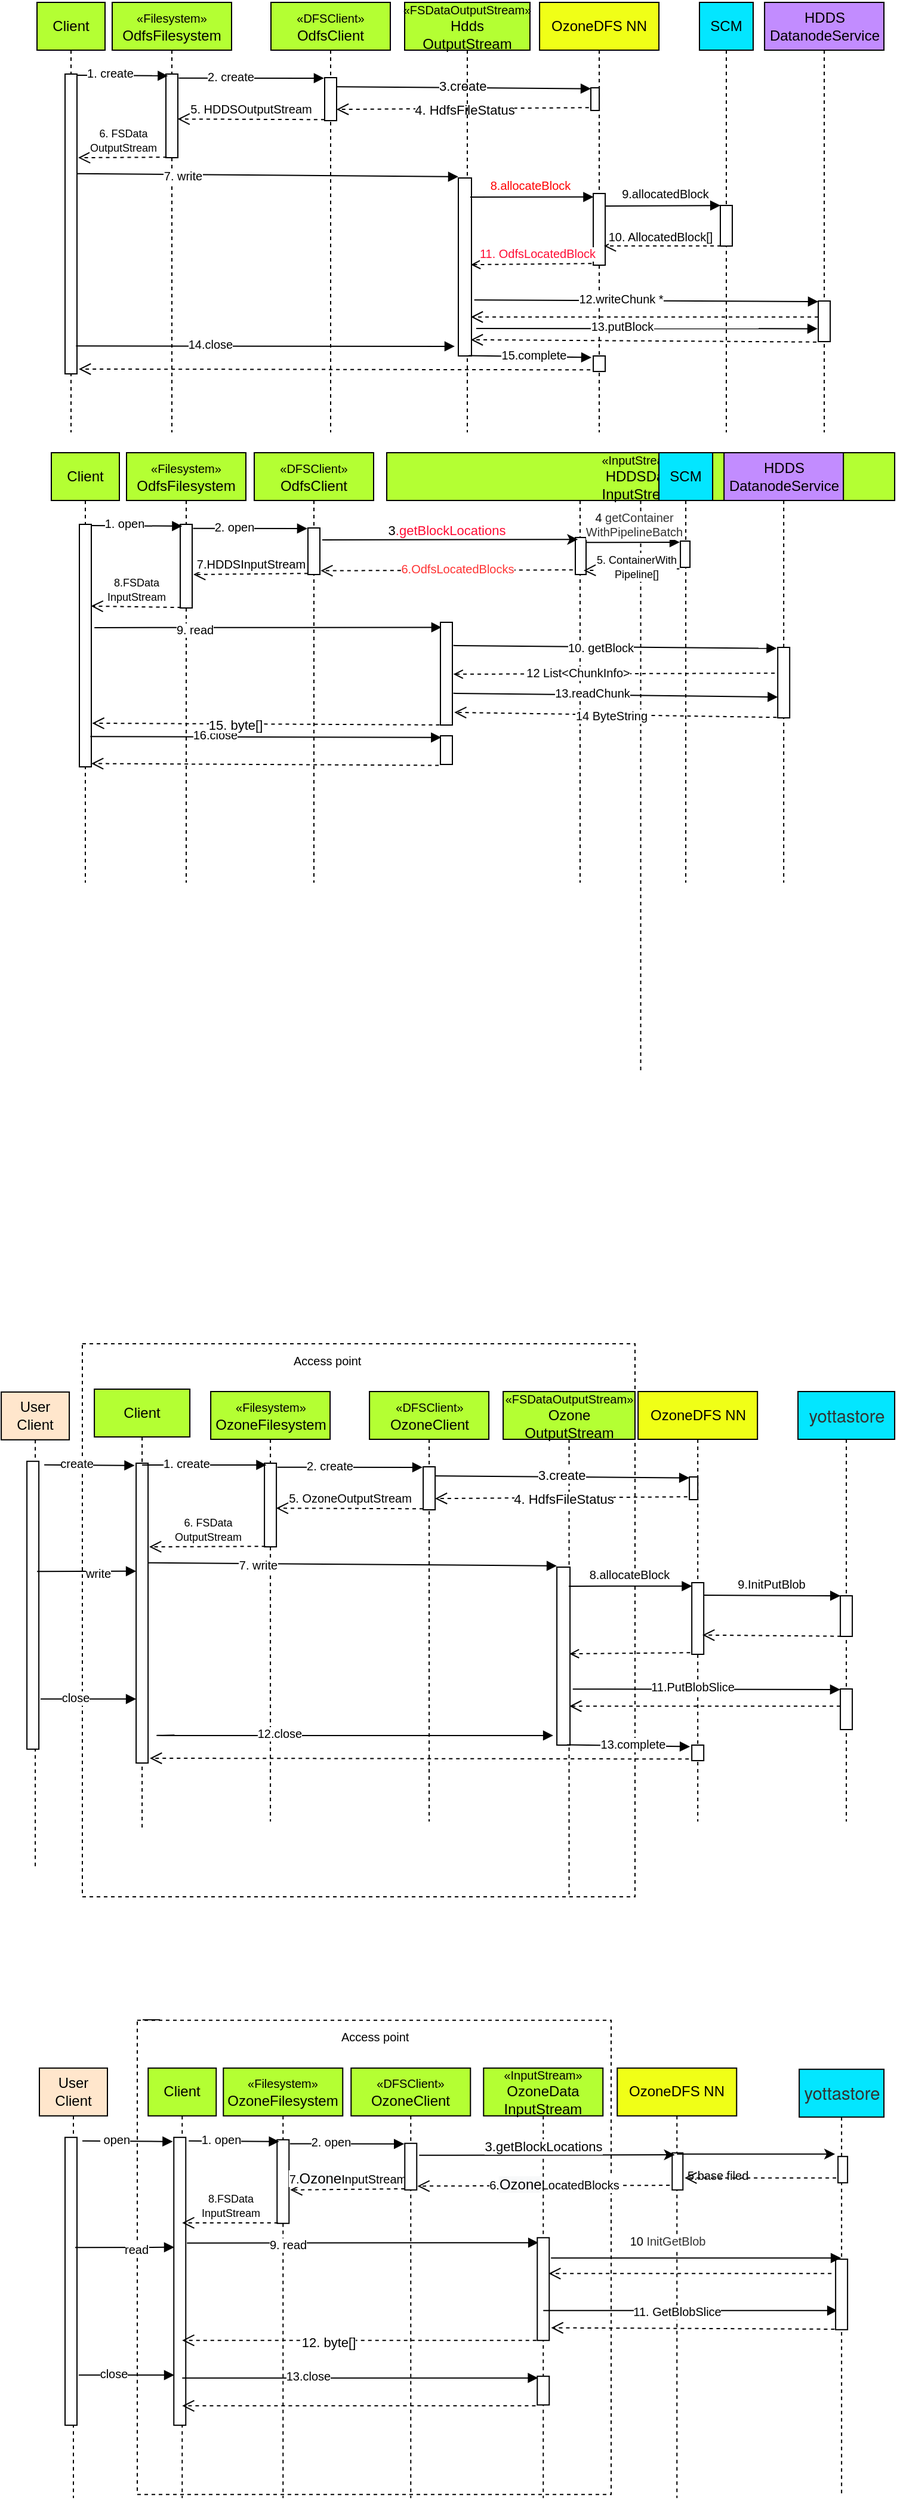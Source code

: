 <mxfile version="17.4.5" type="github">
  <diagram id="kgpKYQtTHZ0yAKxKKP6v" name="Page-1">
    <mxGraphModel dx="1186" dy="643" grid="0" gridSize="10" guides="1" tooltips="1" connect="1" arrows="1" fold="1" page="1" pageScale="1" pageWidth="850" pageHeight="1100" math="0" shadow="0">
      <root>
        <mxCell id="0" />
        <mxCell id="1" parent="0" />
        <mxCell id="N0kDwJ6F6D4x5vT1k-Bb-128" value="" style="whiteSpace=wrap;html=1;aspect=fixed;fontColor=#000000;dashed=1;" vertex="1" parent="1">
          <mxGeometry x="74" y="1130" width="463" height="463" as="geometry" />
        </mxCell>
        <mxCell id="N0kDwJ6F6D4x5vT1k-Bb-18" value="&lt;span style=&quot;font-size: 10px&quot;&gt;«FSDataOutputStream»&lt;br&gt;&lt;/span&gt;Ozone&lt;br&gt;OutputStream" style="shape=umlLifeline;perimeter=lifelinePerimeter;whiteSpace=wrap;html=1;container=1;collapsible=0;recursiveResize=0;outlineConnect=0;fillColor=#B4FF33;" vertex="1" parent="1">
          <mxGeometry x="426.55" y="1170" width="110.45" height="423" as="geometry" />
        </mxCell>
        <mxCell id="N0kDwJ6F6D4x5vT1k-Bb-19" value="" style="html=1;points=[];perimeter=orthogonalPerimeter;" vertex="1" parent="N0kDwJ6F6D4x5vT1k-Bb-18">
          <mxGeometry x="45" y="147" width="11" height="149" as="geometry" />
        </mxCell>
        <mxCell id="N0kDwJ6F6D4x5vT1k-Bb-118" value="&lt;span style=&quot;color: rgb(0 , 0 , 0) ; font-family: &amp;#34;helvetica&amp;#34; ; font-size: 10px ; font-style: normal ; font-weight: 400 ; letter-spacing: normal ; text-align: center ; text-indent: 0px ; text-transform: none ; word-spacing: 0px ; background-color: rgb(255 , 255 , 255) ; display: inline ; float: none&quot;&gt;Access point&lt;/span&gt;" style="text;whiteSpace=wrap;html=1;fontColor=#000000;" vertex="1" parent="N0kDwJ6F6D4x5vT1k-Bb-18">
          <mxGeometry x="-177.55" y="-40" width="82" height="28" as="geometry" />
        </mxCell>
        <mxCell id="N0kDwJ6F6D4x5vT1k-Bb-103" style="edgeStyle=orthogonalEdgeStyle;rounded=0;orthogonalLoop=1;jettySize=auto;html=1;exitX=0.048;exitY=-0.001;exitDx=0;exitDy=0;fontColor=#000000;exitPerimeter=0;" edge="1" parent="1" source="N0kDwJ6F6D4x5vT1k-Bb-102">
          <mxGeometry relative="1" as="geometry">
            <mxPoint x="125" y="1706.9" as="targetPoint" />
          </mxGeometry>
        </mxCell>
        <mxCell id="N0kDwJ6F6D4x5vT1k-Bb-102" value="" style="whiteSpace=wrap;html=1;aspect=fixed;fontColor=#000000;dashed=1;" vertex="1" parent="1">
          <mxGeometry x="120" y="1696.4" width="397" height="397" as="geometry" />
        </mxCell>
        <mxCell id="V2jBRoaLE6hbE3GdVKUT-1" value="&lt;span style=&quot;font-size: 10px&quot;&gt;«DFSClient»&lt;br&gt;&lt;/span&gt;OdfsClient" style="shape=umlLifeline;perimeter=lifelinePerimeter;whiteSpace=wrap;html=1;container=1;collapsible=0;recursiveResize=0;outlineConnect=0;fillColor=#B4FF33;" parent="1" vertex="1">
          <mxGeometry x="232" y="7" width="100" height="360" as="geometry" />
        </mxCell>
        <mxCell id="V2jBRoaLE6hbE3GdVKUT-22" value="" style="html=1;points=[];perimeter=orthogonalPerimeter;" parent="V2jBRoaLE6hbE3GdVKUT-1" vertex="1">
          <mxGeometry x="45" y="63" width="10" height="36" as="geometry" />
        </mxCell>
        <mxCell id="V2jBRoaLE6hbE3GdVKUT-2" value="Client" style="shape=umlLifeline;perimeter=lifelinePerimeter;whiteSpace=wrap;html=1;container=1;collapsible=0;recursiveResize=0;outlineConnect=0;fillColor=#B4FF33;" parent="1" vertex="1">
          <mxGeometry x="36" y="7" width="57" height="360" as="geometry" />
        </mxCell>
        <mxCell id="V2jBRoaLE6hbE3GdVKUT-7" value="" style="html=1;points=[];perimeter=orthogonalPerimeter;" parent="V2jBRoaLE6hbE3GdVKUT-2" vertex="1">
          <mxGeometry x="23.5" y="60" width="10" height="251" as="geometry" />
        </mxCell>
        <mxCell id="V2jBRoaLE6hbE3GdVKUT-3" value="&lt;span style=&quot;font-size: 10px&quot;&gt;«Filesystem»&lt;br&gt;&lt;/span&gt;OdfsFilesystem" style="shape=umlLifeline;perimeter=lifelinePerimeter;whiteSpace=wrap;html=1;container=1;collapsible=0;recursiveResize=0;outlineConnect=0;fillColor=#B4FF33;" parent="1" vertex="1">
          <mxGeometry x="99" y="7" width="100" height="360" as="geometry" />
        </mxCell>
        <mxCell id="V2jBRoaLE6hbE3GdVKUT-8" value="" style="html=1;points=[];perimeter=orthogonalPerimeter;" parent="V2jBRoaLE6hbE3GdVKUT-3" vertex="1">
          <mxGeometry x="45" y="60" width="10" height="70" as="geometry" />
        </mxCell>
        <mxCell id="V2jBRoaLE6hbE3GdVKUT-23" value="OzoneDFS NN" style="shape=umlLifeline;perimeter=lifelinePerimeter;whiteSpace=wrap;html=1;container=1;collapsible=0;recursiveResize=0;outlineConnect=0;fillColor=#F0FF17;" parent="1" vertex="1">
          <mxGeometry x="457.04" y="7" width="100" height="360" as="geometry" />
        </mxCell>
        <mxCell id="V2jBRoaLE6hbE3GdVKUT-24" value="" style="html=1;points=[];perimeter=orthogonalPerimeter;" parent="V2jBRoaLE6hbE3GdVKUT-23" vertex="1">
          <mxGeometry x="42.96" y="71.5" width="7.04" height="19" as="geometry" />
        </mxCell>
        <mxCell id="V2jBRoaLE6hbE3GdVKUT-55" value="" style="html=1;points=[];perimeter=orthogonalPerimeter;" parent="V2jBRoaLE6hbE3GdVKUT-23" vertex="1">
          <mxGeometry x="45" y="160" width="10" height="60" as="geometry" />
        </mxCell>
        <mxCell id="V2jBRoaLE6hbE3GdVKUT-80" value="" style="html=1;points=[];perimeter=orthogonalPerimeter;" parent="V2jBRoaLE6hbE3GdVKUT-23" vertex="1">
          <mxGeometry x="45" y="296" width="10" height="13" as="geometry" />
        </mxCell>
        <mxCell id="V2jBRoaLE6hbE3GdVKUT-25" value="3.create" style="endArrow=block;endFill=1;html=1;align=left;verticalAlign=top;exitX=1.005;exitY=0.212;exitDx=0;exitDy=0;exitPerimeter=0;entryX=0.005;entryY=0.041;entryDx=0;entryDy=0;entryPerimeter=0;" parent="1" source="V2jBRoaLE6hbE3GdVKUT-22" target="V2jBRoaLE6hbE3GdVKUT-24" edge="1">
          <mxGeometry x="0.023" y="29" relative="1" as="geometry">
            <mxPoint x="292" y="87" as="sourcePoint" />
            <mxPoint x="452" y="87" as="targetPoint" />
            <mxPoint x="-25" y="15" as="offset" />
          </mxGeometry>
        </mxCell>
        <mxCell id="V2jBRoaLE6hbE3GdVKUT-27" value="4. HdfsFileStatus" style="html=1;verticalAlign=bottom;endArrow=open;dashed=1;endSize=8;entryX=0.995;entryY=0.738;entryDx=0;entryDy=0;entryPerimeter=0;exitX=-0.233;exitY=0.875;exitDx=0;exitDy=0;exitPerimeter=0;" parent="1" source="V2jBRoaLE6hbE3GdVKUT-24" target="V2jBRoaLE6hbE3GdVKUT-22" edge="1">
          <mxGeometry x="-0.018" y="10" relative="1" as="geometry">
            <mxPoint x="405" y="87" as="sourcePoint" />
            <mxPoint x="292" y="117" as="targetPoint" />
            <mxPoint as="offset" />
          </mxGeometry>
        </mxCell>
        <mxCell id="V2jBRoaLE6hbE3GdVKUT-38" value="&lt;font style=&quot;font-size: 9px&quot;&gt;6. FSData&lt;br&gt;OutputStream&lt;/font&gt;" style="html=1;verticalAlign=bottom;endArrow=open;dashed=1;endSize=8;fontSize=10;exitX=0.076;exitY=0.994;exitDx=0;exitDy=0;exitPerimeter=0;entryX=1.098;entryY=0.279;entryDx=0;entryDy=0;entryPerimeter=0;" parent="1" source="V2jBRoaLE6hbE3GdVKUT-8" target="V2jBRoaLE6hbE3GdVKUT-7" edge="1">
          <mxGeometry relative="1" as="geometry">
            <mxPoint x="145" y="135" as="sourcePoint" />
            <mxPoint x="102" y="137" as="targetPoint" />
          </mxGeometry>
        </mxCell>
        <mxCell id="V2jBRoaLE6hbE3GdVKUT-39" value="" style="endArrow=block;startArrow=none;endFill=1;startFill=0;html=1;fontSize=10;entryX=-0.273;entryY=0.946;entryDx=0;entryDy=0;entryPerimeter=0;exitX=0.917;exitY=0.823;exitDx=0;exitDy=0;exitPerimeter=0;" parent="1" target="V2jBRoaLE6hbE3GdVKUT-50" edge="1">
          <mxGeometry width="160" relative="1" as="geometry">
            <mxPoint x="68.67" y="294.67" as="sourcePoint" />
            <mxPoint x="576" y="306" as="targetPoint" />
          </mxGeometry>
        </mxCell>
        <mxCell id="V2jBRoaLE6hbE3GdVKUT-75" value="14.close" style="edgeLabel;html=1;align=center;verticalAlign=middle;resizable=0;points=[];fontSize=10;" parent="V2jBRoaLE6hbE3GdVKUT-39" vertex="1" connectable="0">
          <mxGeometry x="-0.292" y="2" relative="1" as="geometry">
            <mxPoint as="offset" />
          </mxGeometry>
        </mxCell>
        <mxCell id="V2jBRoaLE6hbE3GdVKUT-40" value="" style="endArrow=block;startArrow=none;endFill=1;startFill=0;html=1;fontSize=10;entryX=0;entryY=-0.007;entryDx=0;entryDy=0;entryPerimeter=0;exitX=1.002;exitY=0.332;exitDx=0;exitDy=0;exitPerimeter=0;" parent="1" source="V2jBRoaLE6hbE3GdVKUT-7" target="V2jBRoaLE6hbE3GdVKUT-50" edge="1">
          <mxGeometry width="160" relative="1" as="geometry">
            <mxPoint x="72" y="146.19" as="sourcePoint" />
            <mxPoint x="116" y="146" as="targetPoint" />
          </mxGeometry>
        </mxCell>
        <mxCell id="V2jBRoaLE6hbE3GdVKUT-41" value="7. write" style="edgeLabel;html=1;align=center;verticalAlign=middle;resizable=0;points=[];fontSize=10;" parent="V2jBRoaLE6hbE3GdVKUT-40" vertex="1" connectable="0">
          <mxGeometry x="-0.685" y="-1" relative="1" as="geometry">
            <mxPoint x="37.34" y="-0.17" as="offset" />
          </mxGeometry>
        </mxCell>
        <mxCell id="V2jBRoaLE6hbE3GdVKUT-49" value="&lt;span style=&quot;font-size: 10px&quot;&gt;«FSDataOutputStream»&lt;br&gt;&lt;/span&gt;Hdds&lt;br&gt;OutputStream" style="shape=umlLifeline;perimeter=lifelinePerimeter;whiteSpace=wrap;html=1;container=1;collapsible=0;recursiveResize=0;outlineConnect=0;fillColor=#B4FF33;" parent="1" vertex="1">
          <mxGeometry x="344" y="7" width="105" height="360" as="geometry" />
        </mxCell>
        <mxCell id="V2jBRoaLE6hbE3GdVKUT-50" value="" style="html=1;points=[];perimeter=orthogonalPerimeter;" parent="V2jBRoaLE6hbE3GdVKUT-49" vertex="1">
          <mxGeometry x="45" y="147" width="11" height="149" as="geometry" />
        </mxCell>
        <mxCell id="V2jBRoaLE6hbE3GdVKUT-56" value="" style="edgeStyle=none;rounded=0;orthogonalLoop=1;jettySize=auto;html=1;startArrow=none;startFill=0;endArrow=block;endFill=1;fontSize=10;entryX=0.018;entryY=0.048;entryDx=0;entryDy=0;entryPerimeter=0;exitX=0.909;exitY=0.107;exitDx=0;exitDy=0;exitPerimeter=0;" parent="1" source="V2jBRoaLE6hbE3GdVKUT-50" target="V2jBRoaLE6hbE3GdVKUT-55" edge="1">
          <mxGeometry relative="1" as="geometry">
            <mxPoint x="403" y="182" as="sourcePoint" />
            <mxPoint x="498" y="191" as="targetPoint" />
          </mxGeometry>
        </mxCell>
        <mxCell id="V2jBRoaLE6hbE3GdVKUT-57" value="&lt;font color=&quot;#ff0000&quot;&gt;8.allocateBlock&lt;/font&gt;" style="edgeLabel;html=1;align=center;verticalAlign=middle;resizable=0;points=[];fontSize=10;" parent="V2jBRoaLE6hbE3GdVKUT-56" vertex="1" connectable="0">
          <mxGeometry x="-0.35" y="-2" relative="1" as="geometry">
            <mxPoint x="16.55" y="-12.17" as="offset" />
          </mxGeometry>
        </mxCell>
        <mxCell id="V2jBRoaLE6hbE3GdVKUT-58" value="SCM" style="shape=umlLifeline;perimeter=lifelinePerimeter;whiteSpace=wrap;html=1;container=1;collapsible=0;recursiveResize=0;outlineConnect=0;fillColor=#03E6FF;" parent="1" vertex="1">
          <mxGeometry x="591.0" y="7" width="45" height="360" as="geometry" />
        </mxCell>
        <mxCell id="V2jBRoaLE6hbE3GdVKUT-60" value="" style="html=1;points=[];perimeter=orthogonalPerimeter;" parent="V2jBRoaLE6hbE3GdVKUT-58" vertex="1">
          <mxGeometry x="17.5" y="170" width="10" height="34" as="geometry" />
        </mxCell>
        <mxCell id="V2jBRoaLE6hbE3GdVKUT-61" value="" style="edgeStyle=none;rounded=0;orthogonalLoop=1;jettySize=auto;html=1;startArrow=none;startFill=0;endArrow=block;endFill=1;fontSize=10;entryX=0.007;entryY=0.001;entryDx=0;entryDy=0;entryPerimeter=0;exitX=0.991;exitY=0.175;exitDx=0;exitDy=0;exitPerimeter=0;" parent="1" source="V2jBRoaLE6hbE3GdVKUT-55" target="V2jBRoaLE6hbE3GdVKUT-60" edge="1">
          <mxGeometry relative="1" as="geometry">
            <mxPoint x="584.39" y="211" as="targetPoint" />
          </mxGeometry>
        </mxCell>
        <mxCell id="V2jBRoaLE6hbE3GdVKUT-62" value="9.allocatedBlock" style="edgeLabel;html=1;align=center;verticalAlign=middle;resizable=0;points=[];fontSize=10;" parent="V2jBRoaLE6hbE3GdVKUT-61" vertex="1" connectable="0">
          <mxGeometry x="-0.197" y="2" relative="1" as="geometry">
            <mxPoint x="10.32" y="-8.32" as="offset" />
          </mxGeometry>
        </mxCell>
        <mxCell id="V2jBRoaLE6hbE3GdVKUT-63" value="10. AllocatedBlock[]" style="html=1;verticalAlign=bottom;endArrow=open;dashed=1;endSize=8;fontSize=10;exitX=0.055;exitY=0.996;exitDx=0;exitDy=0;exitPerimeter=0;entryX=0.896;entryY=0.731;entryDx=0;entryDy=0;entryPerimeter=0;" parent="1" source="V2jBRoaLE6hbE3GdVKUT-60" target="V2jBRoaLE6hbE3GdVKUT-55" edge="1">
          <mxGeometry x="0.042" y="1" relative="1" as="geometry">
            <mxPoint x="614.39" y="246" as="sourcePoint" />
            <mxPoint x="534.39" y="246" as="targetPoint" />
            <mxPoint as="offset" />
          </mxGeometry>
        </mxCell>
        <mxCell id="V2jBRoaLE6hbE3GdVKUT-65" value="" style="html=1;verticalAlign=bottom;endArrow=open;dashed=1;endSize=8;fontSize=10;entryX=0.952;entryY=0.781;entryDx=0;entryDy=0;entryPerimeter=0;" parent="1" source="V2jBRoaLE6hbE3GdVKUT-69" target="V2jBRoaLE6hbE3GdVKUT-50" edge="1">
          <mxGeometry relative="1" as="geometry">
            <mxPoint x="667" y="268" as="sourcePoint" />
            <mxPoint x="587" y="268" as="targetPoint" />
          </mxGeometry>
        </mxCell>
        <mxCell id="V2jBRoaLE6hbE3GdVKUT-66" value="" style="html=1;verticalAlign=bottom;endArrow=none;dashed=1;endSize=8;fontSize=10;startArrow=open;startFill=0;endFill=0;exitX=0.952;exitY=0.487;exitDx=0;exitDy=0;exitPerimeter=0;entryX=-0.056;entryY=0.977;entryDx=0;entryDy=0;entryPerimeter=0;" parent="1" source="V2jBRoaLE6hbE3GdVKUT-50" target="V2jBRoaLE6hbE3GdVKUT-55" edge="1">
          <mxGeometry relative="1" as="geometry">
            <mxPoint x="429.45" y="253" as="sourcePoint" />
            <mxPoint x="502" y="219" as="targetPoint" />
          </mxGeometry>
        </mxCell>
        <mxCell id="V2jBRoaLE6hbE3GdVKUT-67" value="&lt;font color=&quot;#ff0d35&quot;&gt;11. OdfsLocatedBlock&lt;/font&gt;" style="edgeLabel;html=1;align=center;verticalAlign=middle;resizable=0;points=[];fontSize=10;" parent="V2jBRoaLE6hbE3GdVKUT-66" vertex="1" connectable="0">
          <mxGeometry x="0.044" y="-1" relative="1" as="geometry">
            <mxPoint x="1.76" y="-10.48" as="offset" />
          </mxGeometry>
        </mxCell>
        <mxCell id="V2jBRoaLE6hbE3GdVKUT-68" value="HDDS DatanodeService" style="shape=umlLifeline;perimeter=lifelinePerimeter;whiteSpace=wrap;html=1;container=1;collapsible=0;recursiveResize=0;outlineConnect=0;fillColor=#C28CFF;" parent="1" vertex="1">
          <mxGeometry x="645.55" y="7" width="100" height="360" as="geometry" />
        </mxCell>
        <mxCell id="V2jBRoaLE6hbE3GdVKUT-69" value="" style="html=1;points=[];perimeter=orthogonalPerimeter;" parent="V2jBRoaLE6hbE3GdVKUT-68" vertex="1">
          <mxGeometry x="45" y="250" width="10" height="34" as="geometry" />
        </mxCell>
        <mxCell id="V2jBRoaLE6hbE3GdVKUT-70" value="" style="endArrow=block;startArrow=none;endFill=1;startFill=0;html=1;fontSize=10;exitX=1.212;exitY=0.685;exitDx=0;exitDy=0;exitPerimeter=0;entryX=-0.007;entryY=0.015;entryDx=0;entryDy=0;entryPerimeter=0;" parent="1" source="V2jBRoaLE6hbE3GdVKUT-50" target="V2jBRoaLE6hbE3GdVKUT-69" edge="1">
          <mxGeometry width="160" relative="1" as="geometry">
            <mxPoint x="406.0" y="256" as="sourcePoint" />
            <mxPoint x="621" y="248" as="targetPoint" />
          </mxGeometry>
        </mxCell>
        <mxCell id="V2jBRoaLE6hbE3GdVKUT-71" value="12.writeChunk *" style="edgeLabel;html=1;align=center;verticalAlign=middle;resizable=0;points=[];fontSize=10;" parent="V2jBRoaLE6hbE3GdVKUT-70" vertex="1" connectable="0">
          <mxGeometry x="-0.311" y="2" relative="1" as="geometry">
            <mxPoint x="22.89" as="offset" />
          </mxGeometry>
        </mxCell>
        <mxCell id="V2jBRoaLE6hbE3GdVKUT-72" value="" style="endArrow=block;startArrow=none;endFill=1;startFill=0;html=1;fontSize=10;entryX=-0.055;entryY=0.683;entryDx=0;entryDy=0;entryPerimeter=0;" parent="1" target="V2jBRoaLE6hbE3GdVKUT-69" edge="1">
          <mxGeometry width="160" relative="1" as="geometry">
            <mxPoint x="404" y="280" as="sourcePoint" />
            <mxPoint x="506" y="265" as="targetPoint" />
          </mxGeometry>
        </mxCell>
        <mxCell id="V2jBRoaLE6hbE3GdVKUT-73" value="13.putBlock" style="edgeLabel;html=1;align=center;verticalAlign=middle;resizable=0;points=[];fontSize=10;" parent="V2jBRoaLE6hbE3GdVKUT-72" vertex="1" connectable="0">
          <mxGeometry x="-0.311" y="2" relative="1" as="geometry">
            <mxPoint x="22.89" as="offset" />
          </mxGeometry>
        </mxCell>
        <mxCell id="V2jBRoaLE6hbE3GdVKUT-81" value="" style="endArrow=block;startArrow=none;endFill=1;startFill=0;html=1;fontSize=10;entryX=-0.152;entryY=0.097;entryDx=0;entryDy=0;entryPerimeter=0;exitX=0.779;exitY=0.998;exitDx=0;exitDy=0;exitPerimeter=0;" parent="1" source="V2jBRoaLE6hbE3GdVKUT-50" target="V2jBRoaLE6hbE3GdVKUT-80" edge="1">
          <mxGeometry width="160" relative="1" as="geometry">
            <mxPoint x="401" y="300" as="sourcePoint" />
            <mxPoint x="784.39" y="426" as="targetPoint" />
          </mxGeometry>
        </mxCell>
        <mxCell id="V2jBRoaLE6hbE3GdVKUT-82" value="15.complete" style="edgeLabel;html=1;align=center;verticalAlign=middle;resizable=0;points=[];fontSize=10;" parent="V2jBRoaLE6hbE3GdVKUT-81" vertex="1" connectable="0">
          <mxGeometry x="-0.292" y="2" relative="1" as="geometry">
            <mxPoint x="18" as="offset" />
          </mxGeometry>
        </mxCell>
        <mxCell id="V2jBRoaLE6hbE3GdVKUT-83" value="&lt;font size=&quot;1&quot;&gt;5. HDDSOutputStream&lt;/font&gt;" style="html=1;verticalAlign=bottom;endArrow=open;dashed=1;endSize=8;fontSize=10;exitX=-0.005;exitY=0.976;exitDx=0;exitDy=0;exitPerimeter=0;entryX=0.981;entryY=0.538;entryDx=0;entryDy=0;entryPerimeter=0;" parent="1" source="V2jBRoaLE6hbE3GdVKUT-22" target="V2jBRoaLE6hbE3GdVKUT-8" edge="1">
          <mxGeometry relative="1" as="geometry">
            <mxPoint x="236" y="117" as="sourcePoint" />
            <mxPoint x="154" y="113" as="targetPoint" />
          </mxGeometry>
        </mxCell>
        <mxCell id="V2jBRoaLE6hbE3GdVKUT-86" value="" style="endArrow=block;startArrow=none;endFill=1;startFill=0;html=1;fontSize=10;exitX=1.076;exitY=0.048;exitDx=0;exitDy=0;exitPerimeter=0;entryX=-0.052;entryY=0.013;entryDx=0;entryDy=0;entryPerimeter=0;" parent="1" source="V2jBRoaLE6hbE3GdVKUT-8" target="V2jBRoaLE6hbE3GdVKUT-22" edge="1">
          <mxGeometry width="160" relative="1" as="geometry">
            <mxPoint x="196.0" y="127" as="sourcePoint" />
            <mxPoint x="236" y="76" as="targetPoint" />
          </mxGeometry>
        </mxCell>
        <mxCell id="V2jBRoaLE6hbE3GdVKUT-87" value="2. create" style="edgeLabel;html=1;align=center;verticalAlign=middle;resizable=0;points=[];fontSize=10;" parent="V2jBRoaLE6hbE3GdVKUT-86" vertex="1" connectable="0">
          <mxGeometry x="-0.292" y="2" relative="1" as="geometry">
            <mxPoint as="offset" />
          </mxGeometry>
        </mxCell>
        <mxCell id="V2jBRoaLE6hbE3GdVKUT-89" value="" style="endArrow=block;startArrow=none;endFill=1;startFill=0;html=1;fontSize=10;entryX=0.171;entryY=0.021;entryDx=0;entryDy=0;entryPerimeter=0;" parent="1" target="V2jBRoaLE6hbE3GdVKUT-8" edge="1">
          <mxGeometry width="160" relative="1" as="geometry">
            <mxPoint x="70" y="68" as="sourcePoint" />
            <mxPoint x="383.05" y="81" as="targetPoint" />
          </mxGeometry>
        </mxCell>
        <mxCell id="V2jBRoaLE6hbE3GdVKUT-90" value="1. create" style="edgeLabel;html=1;align=center;verticalAlign=middle;resizable=0;points=[];fontSize=10;" parent="V2jBRoaLE6hbE3GdVKUT-89" vertex="1" connectable="0">
          <mxGeometry x="-0.292" y="2" relative="1" as="geometry">
            <mxPoint as="offset" />
          </mxGeometry>
        </mxCell>
        <mxCell id="V2jBRoaLE6hbE3GdVKUT-91" value="" style="html=1;verticalAlign=bottom;endArrow=open;dashed=1;endSize=8;fontSize=10;exitX=-0.15;exitY=1.01;exitDx=0;exitDy=0;exitPerimeter=0;entryX=0.952;entryY=0.909;entryDx=0;entryDy=0;entryPerimeter=0;" parent="1" source="V2jBRoaLE6hbE3GdVKUT-69" target="V2jBRoaLE6hbE3GdVKUT-50" edge="1">
          <mxGeometry relative="1" as="geometry">
            <mxPoint x="671.08" y="287.999" as="sourcePoint" />
            <mxPoint x="407" y="288" as="targetPoint" />
          </mxGeometry>
        </mxCell>
        <mxCell id="V2jBRoaLE6hbE3GdVKUT-93" value="" style="html=1;verticalAlign=bottom;endArrow=open;dashed=1;endSize=8;fontSize=10;exitX=-0.247;exitY=0.897;exitDx=0;exitDy=0;exitPerimeter=0;entryX=1.15;entryY=0.984;entryDx=0;entryDy=0;entryPerimeter=0;" parent="1" source="V2jBRoaLE6hbE3GdVKUT-80" target="V2jBRoaLE6hbE3GdVKUT-7" edge="1">
          <mxGeometry relative="1" as="geometry">
            <mxPoint x="572.58" y="318" as="sourcePoint" />
            <mxPoint x="304.002" y="318.021" as="targetPoint" />
          </mxGeometry>
        </mxCell>
        <mxCell id="V2jBRoaLE6hbE3GdVKUT-99" value="Client" style="shape=umlLifeline;perimeter=lifelinePerimeter;whiteSpace=wrap;html=1;container=1;collapsible=0;recursiveResize=0;outlineConnect=0;fillColor=#B4FF33;" parent="1" vertex="1">
          <mxGeometry x="48" y="384" width="57" height="360" as="geometry" />
        </mxCell>
        <mxCell id="V2jBRoaLE6hbE3GdVKUT-100" value="" style="html=1;points=[];perimeter=orthogonalPerimeter;" parent="V2jBRoaLE6hbE3GdVKUT-99" vertex="1">
          <mxGeometry x="23.5" y="60" width="10" height="203" as="geometry" />
        </mxCell>
        <mxCell id="V2jBRoaLE6hbE3GdVKUT-101" value="&lt;span style=&quot;font-size: 10px&quot;&gt;«&lt;/span&gt;&lt;span style=&quot;font-size: 10px&quot;&gt;Filesystem&lt;/span&gt;&lt;span style=&quot;font-size: 10px&quot;&gt;»&lt;br&gt;&lt;/span&gt;OdfsFilesystem" style="shape=umlLifeline;perimeter=lifelinePerimeter;whiteSpace=wrap;html=1;container=1;collapsible=0;recursiveResize=0;outlineConnect=0;fillColor=#B4FF33;" parent="1" vertex="1">
          <mxGeometry x="111" y="384" width="100" height="360" as="geometry" />
        </mxCell>
        <mxCell id="V2jBRoaLE6hbE3GdVKUT-102" value="" style="html=1;points=[];perimeter=orthogonalPerimeter;" parent="V2jBRoaLE6hbE3GdVKUT-101" vertex="1">
          <mxGeometry x="45" y="60" width="10" height="70" as="geometry" />
        </mxCell>
        <mxCell id="V2jBRoaLE6hbE3GdVKUT-103" value="OzoneDFS NN" style="shape=umlLifeline;perimeter=lifelinePerimeter;whiteSpace=wrap;html=1;container=1;collapsible=0;recursiveResize=0;outlineConnect=0;fillColor=#F0FF17;" parent="1" vertex="1">
          <mxGeometry x="441.0" y="384" width="100" height="360" as="geometry" />
        </mxCell>
        <mxCell id="V2jBRoaLE6hbE3GdVKUT-104" value="" style="html=1;points=[];perimeter=orthogonalPerimeter;" parent="V2jBRoaLE6hbE3GdVKUT-103" vertex="1">
          <mxGeometry x="46" y="71" width="9" height="31" as="geometry" />
        </mxCell>
        <mxCell id="V2jBRoaLE6hbE3GdVKUT-108" value="&lt;font style=&quot;font-size: 10px&quot;&gt;6.OdfsLocatedBlocks&lt;/font&gt;" style="html=1;verticalAlign=bottom;endArrow=open;dashed=1;endSize=8;entryX=1.062;entryY=0.918;entryDx=0;entryDy=0;entryPerimeter=0;exitX=-0.233;exitY=0.875;exitDx=0;exitDy=0;exitPerimeter=0;fillColor=#FF3333;fontColor=#FF3333;" parent="1" source="V2jBRoaLE6hbE3GdVKUT-104" target="V2jBRoaLE6hbE3GdVKUT-98" edge="1">
          <mxGeometry x="-0.081" y="8" relative="1" as="geometry">
            <mxPoint x="391" y="464" as="sourcePoint" />
            <mxPoint x="278" y="494" as="targetPoint" />
            <mxPoint as="offset" />
          </mxGeometry>
        </mxCell>
        <mxCell id="V2jBRoaLE6hbE3GdVKUT-109" value="&lt;font style=&quot;font-size: 9px&quot;&gt;8.FSData&lt;br&gt;InputStream&lt;/font&gt;" style="html=1;verticalAlign=bottom;endArrow=open;dashed=1;endSize=8;fontSize=10;exitX=0.076;exitY=0.994;exitDx=0;exitDy=0;exitPerimeter=0;entryX=0.974;entryY=0.337;entryDx=0;entryDy=0;entryPerimeter=0;" parent="1" source="V2jBRoaLE6hbE3GdVKUT-102" target="V2jBRoaLE6hbE3GdVKUT-100" edge="1">
          <mxGeometry relative="1" as="geometry">
            <mxPoint x="157" y="512" as="sourcePoint" />
            <mxPoint x="94" y="514" as="targetPoint" />
          </mxGeometry>
        </mxCell>
        <mxCell id="V2jBRoaLE6hbE3GdVKUT-110" value="" style="endArrow=block;startArrow=none;endFill=1;startFill=0;html=1;fontSize=10;exitX=0.917;exitY=0.823;exitDx=0;exitDy=0;exitPerimeter=0;entryX=0.067;entryY=0.06;entryDx=0;entryDy=0;entryPerimeter=0;" parent="1" target="V2jBRoaLE6hbE3GdVKUT-116" edge="1">
          <mxGeometry width="160" relative="1" as="geometry">
            <mxPoint x="80.67" y="621.67" as="sourcePoint" />
            <mxPoint x="588" y="633" as="targetPoint" />
          </mxGeometry>
        </mxCell>
        <mxCell id="V2jBRoaLE6hbE3GdVKUT-111" value="16.close" style="edgeLabel;html=1;align=center;verticalAlign=middle;resizable=0;points=[];fontSize=10;" parent="V2jBRoaLE6hbE3GdVKUT-110" vertex="1" connectable="0">
          <mxGeometry x="-0.292" y="2" relative="1" as="geometry">
            <mxPoint as="offset" />
          </mxGeometry>
        </mxCell>
        <mxCell id="V2jBRoaLE6hbE3GdVKUT-112" value="" style="endArrow=block;startArrow=none;endFill=1;startFill=0;html=1;fontSize=10;entryX=0.095;entryY=0.049;entryDx=0;entryDy=0;entryPerimeter=0;exitX=1.26;exitY=0.426;exitDx=0;exitDy=0;exitPerimeter=0;" parent="1" source="V2jBRoaLE6hbE3GdVKUT-100" target="V2jBRoaLE6hbE3GdVKUT-115" edge="1">
          <mxGeometry width="160" relative="1" as="geometry">
            <mxPoint x="84" y="523.19" as="sourcePoint" />
            <mxPoint x="128" y="523" as="targetPoint" />
          </mxGeometry>
        </mxCell>
        <mxCell id="V2jBRoaLE6hbE3GdVKUT-113" value="9. read" style="edgeLabel;html=1;align=center;verticalAlign=middle;resizable=0;points=[];fontSize=10;" parent="V2jBRoaLE6hbE3GdVKUT-112" vertex="1" connectable="0">
          <mxGeometry x="-0.685" y="-1" relative="1" as="geometry">
            <mxPoint x="37.34" y="-0.17" as="offset" />
          </mxGeometry>
        </mxCell>
        <mxCell id="V2jBRoaLE6hbE3GdVKUT-114" value="&lt;span style=&quot;font-size: 10px&quot;&gt;«InputStream»&lt;br&gt;&lt;/span&gt;HDDSData&lt;br&gt;InputStream" style="shape=umlLifeline;perimeter=lifelinePerimeter;whiteSpace=wrap;html=1;container=1;collapsible=0;recursiveResize=0;outlineConnect=0;fillColor=#B4FF33;" parent="1" vertex="1">
          <mxGeometry x="329.0" y="384" width="425.55" height="518" as="geometry" />
        </mxCell>
        <mxCell id="V2jBRoaLE6hbE3GdVKUT-115" value="" style="html=1;points=[];perimeter=orthogonalPerimeter;" parent="V2jBRoaLE6hbE3GdVKUT-114" vertex="1">
          <mxGeometry x="45" y="142" width="10" height="86" as="geometry" />
        </mxCell>
        <mxCell id="V2jBRoaLE6hbE3GdVKUT-116" value="" style="html=1;points=[];perimeter=orthogonalPerimeter;" parent="V2jBRoaLE6hbE3GdVKUT-114" vertex="1">
          <mxGeometry x="45" y="237" width="10" height="24" as="geometry" />
        </mxCell>
        <mxCell id="V2jBRoaLE6hbE3GdVKUT-121" value="" style="edgeStyle=none;rounded=0;orthogonalLoop=1;jettySize=auto;html=1;startArrow=none;startFill=0;endArrow=block;endFill=1;fontSize=10;entryX=-0.084;entryY=0.014;entryDx=0;entryDy=0;entryPerimeter=0;exitX=1.08;exitY=0.226;exitDx=0;exitDy=0;exitPerimeter=0;" parent="1" source="V2jBRoaLE6hbE3GdVKUT-115" target="V2jBRoaLE6hbE3GdVKUT-132" edge="1">
          <mxGeometry relative="1" as="geometry">
            <mxPoint x="491.999" y="543.091" as="sourcePoint" />
            <mxPoint x="593.22" y="546.88" as="targetPoint" />
          </mxGeometry>
        </mxCell>
        <mxCell id="V2jBRoaLE6hbE3GdVKUT-157" value="10. getBlock" style="edgeLabel;html=1;align=center;verticalAlign=middle;resizable=0;points=[];fontSize=10;" parent="V2jBRoaLE6hbE3GdVKUT-121" vertex="1" connectable="0">
          <mxGeometry x="-0.095" relative="1" as="geometry">
            <mxPoint as="offset" />
          </mxGeometry>
        </mxCell>
        <mxCell id="V2jBRoaLE6hbE3GdVKUT-123" value="SCM" style="shape=umlLifeline;perimeter=lifelinePerimeter;whiteSpace=wrap;html=1;container=1;collapsible=0;recursiveResize=0;outlineConnect=0;fillColor=#03E6FF;" parent="1" vertex="1">
          <mxGeometry x="557.04" y="384" width="45" height="360" as="geometry" />
        </mxCell>
        <mxCell id="V2jBRoaLE6hbE3GdVKUT-149" value="" style="html=1;points=[];perimeter=orthogonalPerimeter;" parent="V2jBRoaLE6hbE3GdVKUT-123" vertex="1">
          <mxGeometry x="18" y="74" width="8" height="22" as="geometry" />
        </mxCell>
        <mxCell id="V2jBRoaLE6hbE3GdVKUT-128" value="" style="html=1;verticalAlign=bottom;endArrow=open;dashed=1;endSize=8;fontSize=10;exitX=-0.084;exitY=0.993;exitDx=0;exitDy=0;exitPerimeter=0;entryX=1.16;entryY=0.877;entryDx=0;entryDy=0;entryPerimeter=0;" parent="1" source="V2jBRoaLE6hbE3GdVKUT-132" target="V2jBRoaLE6hbE3GdVKUT-115" edge="1">
          <mxGeometry relative="1" as="geometry">
            <mxPoint x="758" y="645" as="sourcePoint" />
            <mxPoint x="494.1" y="602.416" as="targetPoint" />
          </mxGeometry>
        </mxCell>
        <mxCell id="V2jBRoaLE6hbE3GdVKUT-165" value="&lt;font color=&quot;#000000&quot;&gt;14 ByteString&lt;/font&gt;" style="edgeLabel;html=1;align=center;verticalAlign=middle;resizable=0;points=[];fontSize=10;fontColor=#FF3333;" parent="V2jBRoaLE6hbE3GdVKUT-128" vertex="1" connectable="0">
          <mxGeometry x="0.032" relative="1" as="geometry">
            <mxPoint as="offset" />
          </mxGeometry>
        </mxCell>
        <mxCell id="V2jBRoaLE6hbE3GdVKUT-129" value="" style="html=1;verticalAlign=bottom;endArrow=none;dashed=1;endSize=8;fontSize=10;startArrow=open;startFill=0;endFill=0;exitX=1.08;exitY=0.505;exitDx=0;exitDy=0;exitPerimeter=0;entryX=-0.036;entryY=0.366;entryDx=0;entryDy=0;entryPerimeter=0;" parent="1" source="V2jBRoaLE6hbE3GdVKUT-115" target="V2jBRoaLE6hbE3GdVKUT-132" edge="1">
          <mxGeometry relative="1" as="geometry">
            <mxPoint x="492.67" y="567.16" as="sourcePoint" />
            <mxPoint x="592.48" y="602.62" as="targetPoint" />
          </mxGeometry>
        </mxCell>
        <mxCell id="V2jBRoaLE6hbE3GdVKUT-163" value="&lt;font color=&quot;#000000&quot;&gt;12 List&amp;lt;ChunkInfo&amp;gt;&lt;/font&gt;" style="edgeLabel;html=1;align=center;verticalAlign=middle;resizable=0;points=[];fontSize=10;fontColor=#FF3333;" parent="V2jBRoaLE6hbE3GdVKUT-129" vertex="1" connectable="0">
          <mxGeometry x="0.06" y="1" relative="1" as="geometry">
            <mxPoint x="-40" as="offset" />
          </mxGeometry>
        </mxCell>
        <mxCell id="V2jBRoaLE6hbE3GdVKUT-131" value="HDDS DatanodeService" style="shape=umlLifeline;perimeter=lifelinePerimeter;whiteSpace=wrap;html=1;container=1;collapsible=0;recursiveResize=0;outlineConnect=0;fillColor=#C28CFF;" parent="1" vertex="1">
          <mxGeometry x="611.59" y="384" width="100" height="360" as="geometry" />
        </mxCell>
        <mxCell id="V2jBRoaLE6hbE3GdVKUT-132" value="" style="html=1;points=[];perimeter=orthogonalPerimeter;" parent="V2jBRoaLE6hbE3GdVKUT-131" vertex="1">
          <mxGeometry x="45" y="163" width="10" height="59" as="geometry" />
        </mxCell>
        <mxCell id="V2jBRoaLE6hbE3GdVKUT-135" value="" style="endArrow=block;startArrow=none;endFill=1;startFill=0;html=1;fontSize=10;exitX=1.08;exitY=0.691;exitDx=0;exitDy=0;exitPerimeter=0;entryX=0.012;entryY=0.705;entryDx=0;entryDy=0;entryPerimeter=0;" parent="1" source="V2jBRoaLE6hbE3GdVKUT-115" target="V2jBRoaLE6hbE3GdVKUT-132" edge="1">
          <mxGeometry width="160" relative="1" as="geometry">
            <mxPoint x="493.616" y="585.805" as="sourcePoint" />
            <mxPoint x="760" y="586" as="targetPoint" />
          </mxGeometry>
        </mxCell>
        <mxCell id="V2jBRoaLE6hbE3GdVKUT-136" value="13.readChunk" style="edgeLabel;html=1;align=center;verticalAlign=middle;resizable=0;points=[];fontSize=10;" parent="V2jBRoaLE6hbE3GdVKUT-135" vertex="1" connectable="0">
          <mxGeometry x="-0.311" y="2" relative="1" as="geometry">
            <mxPoint x="22.89" as="offset" />
          </mxGeometry>
        </mxCell>
        <mxCell id="V2jBRoaLE6hbE3GdVKUT-141" value="&lt;span style=&quot;font-size: x-small&quot;&gt;7.HDDSInputStream&lt;/span&gt;" style="html=1;verticalAlign=bottom;endArrow=open;dashed=1;endSize=8;fontSize=10;exitX=-0.005;exitY=0.976;exitDx=0;exitDy=0;exitPerimeter=0;entryX=1.1;entryY=0.6;entryDx=0;entryDy=0;entryPerimeter=0;" parent="1" source="V2jBRoaLE6hbE3GdVKUT-98" target="V2jBRoaLE6hbE3GdVKUT-102" edge="1">
          <mxGeometry relative="1" as="geometry">
            <mxPoint x="248" y="494" as="sourcePoint" />
            <mxPoint x="166" y="490" as="targetPoint" />
          </mxGeometry>
        </mxCell>
        <mxCell id="V2jBRoaLE6hbE3GdVKUT-142" value="" style="endArrow=block;startArrow=none;endFill=1;startFill=0;html=1;fontSize=10;exitX=1.076;exitY=0.048;exitDx=0;exitDy=0;exitPerimeter=0;entryX=-0.052;entryY=0.013;entryDx=0;entryDy=0;entryPerimeter=0;" parent="1" source="V2jBRoaLE6hbE3GdVKUT-102" target="V2jBRoaLE6hbE3GdVKUT-98" edge="1">
          <mxGeometry width="160" relative="1" as="geometry">
            <mxPoint x="208.0" y="504" as="sourcePoint" />
            <mxPoint x="248" y="453" as="targetPoint" />
          </mxGeometry>
        </mxCell>
        <mxCell id="V2jBRoaLE6hbE3GdVKUT-143" value="2. open" style="edgeLabel;html=1;align=center;verticalAlign=middle;resizable=0;points=[];fontSize=10;" parent="V2jBRoaLE6hbE3GdVKUT-142" vertex="1" connectable="0">
          <mxGeometry x="-0.292" y="2" relative="1" as="geometry">
            <mxPoint as="offset" />
          </mxGeometry>
        </mxCell>
        <mxCell id="V2jBRoaLE6hbE3GdVKUT-144" value="" style="endArrow=block;startArrow=none;endFill=1;startFill=0;html=1;fontSize=10;entryX=0.171;entryY=0.021;entryDx=0;entryDy=0;entryPerimeter=0;" parent="1" target="V2jBRoaLE6hbE3GdVKUT-102" edge="1">
          <mxGeometry width="160" relative="1" as="geometry">
            <mxPoint x="82" y="445" as="sourcePoint" />
            <mxPoint x="395.05" y="458" as="targetPoint" />
          </mxGeometry>
        </mxCell>
        <mxCell id="V2jBRoaLE6hbE3GdVKUT-145" value="1. open" style="edgeLabel;html=1;align=center;verticalAlign=middle;resizable=0;points=[];fontSize=10;" parent="V2jBRoaLE6hbE3GdVKUT-144" vertex="1" connectable="0">
          <mxGeometry x="-0.292" y="2" relative="1" as="geometry">
            <mxPoint as="offset" />
          </mxGeometry>
        </mxCell>
        <mxCell id="V2jBRoaLE6hbE3GdVKUT-148" value="" style="html=1;verticalAlign=bottom;endArrow=open;dashed=1;endSize=8;fontSize=10;exitX=-0.143;exitY=1.032;exitDx=0;exitDy=0;exitPerimeter=0;entryX=1.002;entryY=0.997;entryDx=0;entryDy=0;entryPerimeter=0;" parent="1" source="V2jBRoaLE6hbE3GdVKUT-116" edge="1">
          <mxGeometry relative="1" as="geometry">
            <mxPoint x="369.58" y="647" as="sourcePoint" />
            <mxPoint x="81.52" y="644.247" as="targetPoint" />
          </mxGeometry>
        </mxCell>
        <mxCell id="V2jBRoaLE6hbE3GdVKUT-152" value="" style="endArrow=block;startArrow=none;endFill=1;startFill=0;html=1;fontSize=10;exitX=1.011;exitY=0.132;exitDx=0;exitDy=0;exitPerimeter=0;entryX=-0.06;entryY=0.045;entryDx=0;entryDy=0;entryPerimeter=0;" parent="1" source="V2jBRoaLE6hbE3GdVKUT-104" target="V2jBRoaLE6hbE3GdVKUT-149" edge="1">
          <mxGeometry width="160" relative="1" as="geometry">
            <mxPoint x="412.0" y="794" as="sourcePoint" />
            <mxPoint x="686" y="494" as="targetPoint" />
          </mxGeometry>
        </mxCell>
        <mxCell id="V2jBRoaLE6hbE3GdVKUT-153" value="&lt;font style=&quot;font-size: 10px&quot;&gt;4&amp;nbsp;&lt;span style=&quot;background-color: transparent ; color: rgb(51 , 51 , 51) ; letter-spacing: 0pt ; text-align: left&quot;&gt;getContainer&lt;br&gt;WithPipelineBatch&lt;/span&gt;&lt;br&gt;&lt;/font&gt;" style="edgeLabel;html=1;align=center;verticalAlign=middle;resizable=0;points=[];fontSize=10;" parent="V2jBRoaLE6hbE3GdVKUT-152" vertex="1" connectable="0">
          <mxGeometry x="-0.292" y="2" relative="1" as="geometry">
            <mxPoint x="11.24" y="-13.06" as="offset" />
          </mxGeometry>
        </mxCell>
        <mxCell id="V2jBRoaLE6hbE3GdVKUT-154" value="" style="html=1;verticalAlign=bottom;endArrow=open;dashed=1;endSize=8;fontSize=10;entryX=0.778;entryY=0.891;entryDx=0;entryDy=0;entryPerimeter=0;exitX=-0.111;exitY=1.054;exitDx=0;exitDy=0;exitPerimeter=0;" parent="1" source="V2jBRoaLE6hbE3GdVKUT-149" target="V2jBRoaLE6hbE3GdVKUT-104" edge="1">
          <mxGeometry relative="1" as="geometry">
            <mxPoint x="687" y="519" as="sourcePoint" />
            <mxPoint x="502.002" y="829.021" as="targetPoint" />
          </mxGeometry>
        </mxCell>
        <mxCell id="V2jBRoaLE6hbE3GdVKUT-155" value="&lt;font style=&quot;font-size: 9px&quot;&gt;5. ContainerWith&lt;br&gt;Pipeline[]&lt;/font&gt;" style="edgeLabel;html=1;align=center;verticalAlign=middle;resizable=0;points=[];fontSize=10;" parent="V2jBRoaLE6hbE3GdVKUT-154" vertex="1" connectable="0">
          <mxGeometry x="0.15" y="2" relative="1" as="geometry">
            <mxPoint x="9.56" y="-5.02" as="offset" />
          </mxGeometry>
        </mxCell>
        <mxCell id="V2jBRoaLE6hbE3GdVKUT-161" value="" style="html=1;verticalAlign=bottom;endArrow=open;dashed=1;endSize=8;fontSize=10;exitX=-0.076;exitY=0.999;exitDx=0;exitDy=0;exitPerimeter=0;entryX=1.069;entryY=0.82;entryDx=0;entryDy=0;entryPerimeter=0;" parent="1" source="V2jBRoaLE6hbE3GdVKUT-115" target="V2jBRoaLE6hbE3GdVKUT-100" edge="1">
          <mxGeometry relative="1" as="geometry">
            <mxPoint x="462.58" y="777" as="sourcePoint" />
            <mxPoint x="194.002" y="777.021" as="targetPoint" />
          </mxGeometry>
        </mxCell>
        <mxCell id="g2u95KJulRgM4K9DnwRV-3" value="15. byte[]" style="edgeLabel;html=1;align=center;verticalAlign=middle;resizable=0;points=[];" parent="V2jBRoaLE6hbE3GdVKUT-161" vertex="1" connectable="0">
          <mxGeometry x="0.178" y="1" relative="1" as="geometry">
            <mxPoint as="offset" />
          </mxGeometry>
        </mxCell>
        <mxCell id="foOtylX5poyxXtp90a1M-1" style="rounded=0;orthogonalLoop=1;jettySize=auto;html=1;entryX=0.244;entryY=0.052;entryDx=0;entryDy=0;entryPerimeter=0;" parent="1" target="V2jBRoaLE6hbE3GdVKUT-104" edge="1">
          <mxGeometry relative="1" as="geometry">
            <mxPoint x="275" y="457" as="sourcePoint" />
          </mxGeometry>
        </mxCell>
        <mxCell id="foOtylX5poyxXtp90a1M-2" value="&lt;div style=&quot;text-align: center&quot;&gt;&lt;span style=&quot;text-align: left&quot;&gt;3&lt;font color=&quot;#ff0d35&quot;&gt;.&lt;/font&gt;&lt;/span&gt;&lt;font color=&quot;#ff0d35&quot;&gt;getBlockLocations&lt;/font&gt;&lt;/div&gt;" style="edgeLabel;html=1;align=center;verticalAlign=middle;resizable=0;points=[];" parent="foOtylX5poyxXtp90a1M-1" vertex="1" connectable="0">
          <mxGeometry x="-0.168" y="-1" relative="1" as="geometry">
            <mxPoint x="14.86" y="-8.84" as="offset" />
          </mxGeometry>
        </mxCell>
        <mxCell id="V2jBRoaLE6hbE3GdVKUT-97" value="&lt;span style=&quot;font-size: 10px&quot;&gt;«DFSClient»&lt;br&gt;&lt;/span&gt;OdfsClient" style="shape=umlLifeline;perimeter=lifelinePerimeter;whiteSpace=wrap;html=1;container=1;collapsible=0;recursiveResize=0;outlineConnect=0;fillColor=#B4FF33;" parent="1" vertex="1">
          <mxGeometry x="218" y="384" width="100" height="360" as="geometry" />
        </mxCell>
        <mxCell id="V2jBRoaLE6hbE3GdVKUT-98" value="" style="html=1;points=[];perimeter=orthogonalPerimeter;" parent="V2jBRoaLE6hbE3GdVKUT-97" vertex="1">
          <mxGeometry x="45" y="63" width="10" height="39" as="geometry" />
        </mxCell>
        <mxCell id="N0kDwJ6F6D4x5vT1k-Bb-1" value="&lt;span style=&quot;font-size: 10px&quot;&gt;«DFSClient»&lt;br&gt;&lt;/span&gt;OzoneClient" style="shape=umlLifeline;perimeter=lifelinePerimeter;whiteSpace=wrap;html=1;container=1;collapsible=0;recursiveResize=0;outlineConnect=0;fillColor=#B4FF33;" vertex="1" parent="1">
          <mxGeometry x="314.55" y="1170" width="100" height="360" as="geometry" />
        </mxCell>
        <mxCell id="N0kDwJ6F6D4x5vT1k-Bb-2" value="" style="html=1;points=[];perimeter=orthogonalPerimeter;" vertex="1" parent="N0kDwJ6F6D4x5vT1k-Bb-1">
          <mxGeometry x="45" y="63" width="10" height="36" as="geometry" />
        </mxCell>
        <mxCell id="N0kDwJ6F6D4x5vT1k-Bb-3" value="Client" style="shape=umlLifeline;perimeter=lifelinePerimeter;whiteSpace=wrap;html=1;container=1;collapsible=0;recursiveResize=0;outlineConnect=0;fillColor=#B4FF33;" vertex="1" parent="1">
          <mxGeometry x="84.05" y="1168" width="80" height="369" as="geometry" />
        </mxCell>
        <mxCell id="N0kDwJ6F6D4x5vT1k-Bb-4" value="" style="html=1;points=[];perimeter=orthogonalPerimeter;" vertex="1" parent="N0kDwJ6F6D4x5vT1k-Bb-3">
          <mxGeometry x="35" y="62" width="10" height="251" as="geometry" />
        </mxCell>
        <mxCell id="N0kDwJ6F6D4x5vT1k-Bb-5" value="&lt;span style=&quot;font-size: 10px&quot;&gt;«Filesystem»&lt;br&gt;&lt;/span&gt;OzoneFilesystem" style="shape=umlLifeline;perimeter=lifelinePerimeter;whiteSpace=wrap;html=1;container=1;collapsible=0;recursiveResize=0;outlineConnect=0;fillColor=#B4FF33;" vertex="1" parent="1">
          <mxGeometry x="181.55" y="1170" width="100" height="360" as="geometry" />
        </mxCell>
        <mxCell id="N0kDwJ6F6D4x5vT1k-Bb-6" value="" style="html=1;points=[];perimeter=orthogonalPerimeter;" vertex="1" parent="N0kDwJ6F6D4x5vT1k-Bb-5">
          <mxGeometry x="45" y="60" width="10" height="70" as="geometry" />
        </mxCell>
        <mxCell id="N0kDwJ6F6D4x5vT1k-Bb-7" value="OzoneDFS NN" style="shape=umlLifeline;perimeter=lifelinePerimeter;whiteSpace=wrap;html=1;container=1;collapsible=0;recursiveResize=0;outlineConnect=0;fillColor=#F0FF17;" vertex="1" parent="1">
          <mxGeometry x="539.59" y="1170" width="100" height="360" as="geometry" />
        </mxCell>
        <mxCell id="N0kDwJ6F6D4x5vT1k-Bb-8" value="" style="html=1;points=[];perimeter=orthogonalPerimeter;" vertex="1" parent="N0kDwJ6F6D4x5vT1k-Bb-7">
          <mxGeometry x="42.96" y="71.5" width="7.04" height="19" as="geometry" />
        </mxCell>
        <mxCell id="N0kDwJ6F6D4x5vT1k-Bb-9" value="" style="html=1;points=[];perimeter=orthogonalPerimeter;" vertex="1" parent="N0kDwJ6F6D4x5vT1k-Bb-7">
          <mxGeometry x="45" y="160" width="10" height="60" as="geometry" />
        </mxCell>
        <mxCell id="N0kDwJ6F6D4x5vT1k-Bb-10" value="" style="html=1;points=[];perimeter=orthogonalPerimeter;" vertex="1" parent="N0kDwJ6F6D4x5vT1k-Bb-7">
          <mxGeometry x="45" y="296" width="10" height="13" as="geometry" />
        </mxCell>
        <mxCell id="N0kDwJ6F6D4x5vT1k-Bb-11" value="3.create" style="endArrow=block;endFill=1;html=1;align=left;verticalAlign=top;exitX=1.005;exitY=0.212;exitDx=0;exitDy=0;exitPerimeter=0;entryX=0.005;entryY=0.041;entryDx=0;entryDy=0;entryPerimeter=0;" edge="1" parent="1" source="N0kDwJ6F6D4x5vT1k-Bb-2" target="N0kDwJ6F6D4x5vT1k-Bb-8">
          <mxGeometry x="0.023" y="29" relative="1" as="geometry">
            <mxPoint x="374.55" y="1250" as="sourcePoint" />
            <mxPoint x="534.55" y="1250" as="targetPoint" />
            <mxPoint x="-25" y="15" as="offset" />
          </mxGeometry>
        </mxCell>
        <mxCell id="N0kDwJ6F6D4x5vT1k-Bb-12" value="4. HdfsFileStatus" style="html=1;verticalAlign=bottom;endArrow=open;dashed=1;endSize=8;entryX=0.995;entryY=0.738;entryDx=0;entryDy=0;entryPerimeter=0;exitX=-0.233;exitY=0.875;exitDx=0;exitDy=0;exitPerimeter=0;" edge="1" parent="1" source="N0kDwJ6F6D4x5vT1k-Bb-8" target="N0kDwJ6F6D4x5vT1k-Bb-2">
          <mxGeometry x="-0.018" y="10" relative="1" as="geometry">
            <mxPoint x="487.55" y="1250" as="sourcePoint" />
            <mxPoint x="374.55" y="1280" as="targetPoint" />
            <mxPoint as="offset" />
          </mxGeometry>
        </mxCell>
        <mxCell id="N0kDwJ6F6D4x5vT1k-Bb-13" value="&lt;font style=&quot;font-size: 9px&quot;&gt;6. FSData&lt;br&gt;OutputStream&lt;/font&gt;" style="html=1;verticalAlign=bottom;endArrow=open;dashed=1;endSize=8;fontSize=10;exitX=0.076;exitY=0.994;exitDx=0;exitDy=0;exitPerimeter=0;entryX=1.098;entryY=0.279;entryDx=0;entryDy=0;entryPerimeter=0;" edge="1" parent="1" source="N0kDwJ6F6D4x5vT1k-Bb-6" target="N0kDwJ6F6D4x5vT1k-Bb-4">
          <mxGeometry relative="1" as="geometry">
            <mxPoint x="227.55" y="1298" as="sourcePoint" />
            <mxPoint x="184.55" y="1300" as="targetPoint" />
          </mxGeometry>
        </mxCell>
        <mxCell id="N0kDwJ6F6D4x5vT1k-Bb-14" value="" style="endArrow=block;startArrow=none;endFill=1;startFill=0;html=1;fontSize=10;entryX=-0.273;entryY=0.946;entryDx=0;entryDy=0;entryPerimeter=0;exitX=0.917;exitY=0.823;exitDx=0;exitDy=0;exitPerimeter=0;" edge="1" parent="1" target="N0kDwJ6F6D4x5vT1k-Bb-19">
          <mxGeometry width="160" relative="1" as="geometry">
            <mxPoint x="151.22" y="1457.67" as="sourcePoint" />
            <mxPoint x="658.55" y="1469" as="targetPoint" />
            <Array as="points">
              <mxPoint x="131.55" y="1458" />
            </Array>
          </mxGeometry>
        </mxCell>
        <mxCell id="N0kDwJ6F6D4x5vT1k-Bb-15" value="12.close" style="edgeLabel;html=1;align=center;verticalAlign=middle;resizable=0;points=[];fontSize=10;" vertex="1" connectable="0" parent="N0kDwJ6F6D4x5vT1k-Bb-14">
          <mxGeometry x="-0.292" y="2" relative="1" as="geometry">
            <mxPoint as="offset" />
          </mxGeometry>
        </mxCell>
        <mxCell id="N0kDwJ6F6D4x5vT1k-Bb-16" value="" style="endArrow=block;startArrow=none;endFill=1;startFill=0;html=1;fontSize=10;entryX=0;entryY=-0.007;entryDx=0;entryDy=0;entryPerimeter=0;exitX=1.002;exitY=0.332;exitDx=0;exitDy=0;exitPerimeter=0;" edge="1" parent="1" source="N0kDwJ6F6D4x5vT1k-Bb-4" target="N0kDwJ6F6D4x5vT1k-Bb-19">
          <mxGeometry width="160" relative="1" as="geometry">
            <mxPoint x="154.55" y="1309.19" as="sourcePoint" />
            <mxPoint x="198.55" y="1309" as="targetPoint" />
          </mxGeometry>
        </mxCell>
        <mxCell id="N0kDwJ6F6D4x5vT1k-Bb-17" value="7. write" style="edgeLabel;html=1;align=center;verticalAlign=middle;resizable=0;points=[];fontSize=10;" vertex="1" connectable="0" parent="N0kDwJ6F6D4x5vT1k-Bb-16">
          <mxGeometry x="-0.685" y="-1" relative="1" as="geometry">
            <mxPoint x="37.34" y="-0.17" as="offset" />
          </mxGeometry>
        </mxCell>
        <mxCell id="N0kDwJ6F6D4x5vT1k-Bb-20" value="" style="edgeStyle=none;rounded=0;orthogonalLoop=1;jettySize=auto;html=1;startArrow=none;startFill=0;endArrow=block;endFill=1;fontSize=10;entryX=0.018;entryY=0.048;entryDx=0;entryDy=0;entryPerimeter=0;exitX=0.909;exitY=0.107;exitDx=0;exitDy=0;exitPerimeter=0;" edge="1" parent="1" source="N0kDwJ6F6D4x5vT1k-Bb-19" target="N0kDwJ6F6D4x5vT1k-Bb-9">
          <mxGeometry relative="1" as="geometry">
            <mxPoint x="485.55" y="1345" as="sourcePoint" />
            <mxPoint x="580.55" y="1354" as="targetPoint" />
          </mxGeometry>
        </mxCell>
        <mxCell id="N0kDwJ6F6D4x5vT1k-Bb-21" value="8.allocateBlock" style="edgeLabel;html=1;align=center;verticalAlign=middle;resizable=0;points=[];fontSize=10;" vertex="1" connectable="0" parent="N0kDwJ6F6D4x5vT1k-Bb-20">
          <mxGeometry x="-0.35" y="-2" relative="1" as="geometry">
            <mxPoint x="16.55" y="-12.17" as="offset" />
          </mxGeometry>
        </mxCell>
        <mxCell id="N0kDwJ6F6D4x5vT1k-Bb-22" value="&lt;div&gt;&lt;div class=&quot;document&quot;&gt;&lt;p class=&quot;paragraph text-align-type-left pap-line-1.3 pap-line-rule-auto pap-spacing-before-3pt pap-spacing-after-3pt pap-hanging-indent-1.6em&quot; style=&quot;text-align: left ; line-height: 1.3 ; margin-top: 4px ; margin-bottom: 4px&quot;&gt;&lt;span style=&quot;font-size: 11pt ; font-family: &amp;#34;helvetica neue&amp;#34; , &amp;#34;helvetica&amp;#34; , &amp;#34;pingfang sc&amp;#34; , &amp;#34;microsoft yahei&amp;#34; , &amp;#34;source han sans sc&amp;#34; , &amp;#34;noto sans cjk sc&amp;#34; , &amp;#34;wenquanyi micro hei&amp;#34; , sans-serif ; color: rgb(51 , 51 , 51) ; background: transparent ; letter-spacing: 0pt ; vertical-align: baseline&quot;&gt;yottastore&lt;/span&gt;&lt;/p&gt;&lt;/div&gt;&lt;/div&gt;" style="shape=umlLifeline;perimeter=lifelinePerimeter;whiteSpace=wrap;html=1;container=1;collapsible=0;recursiveResize=0;outlineConnect=0;fillColor=#03E6FF;" vertex="1" parent="1">
          <mxGeometry x="673.55" y="1170" width="81" height="360" as="geometry" />
        </mxCell>
        <mxCell id="N0kDwJ6F6D4x5vT1k-Bb-23" value="" style="html=1;points=[];perimeter=orthogonalPerimeter;" vertex="1" parent="N0kDwJ6F6D4x5vT1k-Bb-22">
          <mxGeometry x="35.5" y="171" width="10" height="34" as="geometry" />
        </mxCell>
        <mxCell id="N0kDwJ6F6D4x5vT1k-Bb-31" value="" style="html=1;points=[];perimeter=orthogonalPerimeter;" vertex="1" parent="N0kDwJ6F6D4x5vT1k-Bb-22">
          <mxGeometry x="35.5" y="249" width="10" height="34" as="geometry" />
        </mxCell>
        <mxCell id="N0kDwJ6F6D4x5vT1k-Bb-24" value="" style="edgeStyle=none;rounded=0;orthogonalLoop=1;jettySize=auto;html=1;startArrow=none;startFill=0;endArrow=block;endFill=1;fontSize=10;entryX=0.007;entryY=0.001;entryDx=0;entryDy=0;entryPerimeter=0;exitX=0.991;exitY=0.175;exitDx=0;exitDy=0;exitPerimeter=0;" edge="1" parent="1" source="N0kDwJ6F6D4x5vT1k-Bb-9" target="N0kDwJ6F6D4x5vT1k-Bb-23">
          <mxGeometry relative="1" as="geometry">
            <mxPoint x="666.94" y="1374" as="targetPoint" />
          </mxGeometry>
        </mxCell>
        <mxCell id="N0kDwJ6F6D4x5vT1k-Bb-25" value="9.InitPutBlob" style="edgeLabel;html=1;align=center;verticalAlign=middle;resizable=0;points=[];fontSize=10;" vertex="1" connectable="0" parent="N0kDwJ6F6D4x5vT1k-Bb-24">
          <mxGeometry x="-0.197" y="2" relative="1" as="geometry">
            <mxPoint x="10.32" y="-8.32" as="offset" />
          </mxGeometry>
        </mxCell>
        <mxCell id="N0kDwJ6F6D4x5vT1k-Bb-26" value="" style="html=1;verticalAlign=bottom;endArrow=open;dashed=1;endSize=8;fontSize=10;exitX=0.055;exitY=0.996;exitDx=0;exitDy=0;exitPerimeter=0;entryX=0.896;entryY=0.731;entryDx=0;entryDy=0;entryPerimeter=0;" edge="1" parent="1" source="N0kDwJ6F6D4x5vT1k-Bb-23" target="N0kDwJ6F6D4x5vT1k-Bb-9">
          <mxGeometry x="0.042" y="1" relative="1" as="geometry">
            <mxPoint x="696.94" y="1409" as="sourcePoint" />
            <mxPoint x="616.94" y="1409" as="targetPoint" />
            <mxPoint as="offset" />
          </mxGeometry>
        </mxCell>
        <mxCell id="N0kDwJ6F6D4x5vT1k-Bb-27" value="" style="html=1;verticalAlign=bottom;endArrow=open;dashed=1;endSize=8;fontSize=10;entryX=0.952;entryY=0.781;entryDx=0;entryDy=0;entryPerimeter=0;" edge="1" parent="1" source="N0kDwJ6F6D4x5vT1k-Bb-31" target="N0kDwJ6F6D4x5vT1k-Bb-19">
          <mxGeometry relative="1" as="geometry">
            <mxPoint x="749.55" y="1431" as="sourcePoint" />
            <mxPoint x="669.55" y="1431" as="targetPoint" />
          </mxGeometry>
        </mxCell>
        <mxCell id="N0kDwJ6F6D4x5vT1k-Bb-28" value="" style="html=1;verticalAlign=bottom;endArrow=none;dashed=1;endSize=8;fontSize=10;startArrow=open;startFill=0;endFill=0;exitX=0.952;exitY=0.487;exitDx=0;exitDy=0;exitPerimeter=0;entryX=-0.056;entryY=0.977;entryDx=0;entryDy=0;entryPerimeter=0;" edge="1" parent="1" source="N0kDwJ6F6D4x5vT1k-Bb-19" target="N0kDwJ6F6D4x5vT1k-Bb-9">
          <mxGeometry relative="1" as="geometry">
            <mxPoint x="512" y="1416" as="sourcePoint" />
            <mxPoint x="584.55" y="1382" as="targetPoint" />
          </mxGeometry>
        </mxCell>
        <mxCell id="N0kDwJ6F6D4x5vT1k-Bb-32" value="" style="endArrow=block;startArrow=none;endFill=1;startFill=0;html=1;fontSize=10;exitX=1.212;exitY=0.685;exitDx=0;exitDy=0;exitPerimeter=0;entryX=-0.007;entryY=0.015;entryDx=0;entryDy=0;entryPerimeter=0;" edge="1" parent="1" source="N0kDwJ6F6D4x5vT1k-Bb-19" target="N0kDwJ6F6D4x5vT1k-Bb-31">
          <mxGeometry width="160" relative="1" as="geometry">
            <mxPoint x="488.55" y="1419" as="sourcePoint" />
            <mxPoint x="703.55" y="1411" as="targetPoint" />
          </mxGeometry>
        </mxCell>
        <mxCell id="N0kDwJ6F6D4x5vT1k-Bb-33" value="11.PutBlobSlice" style="edgeLabel;html=1;align=center;verticalAlign=middle;resizable=0;points=[];fontSize=10;" vertex="1" connectable="0" parent="N0kDwJ6F6D4x5vT1k-Bb-32">
          <mxGeometry x="-0.311" y="2" relative="1" as="geometry">
            <mxPoint x="22.89" as="offset" />
          </mxGeometry>
        </mxCell>
        <mxCell id="N0kDwJ6F6D4x5vT1k-Bb-36" value="" style="endArrow=block;startArrow=none;endFill=1;startFill=0;html=1;fontSize=10;entryX=-0.152;entryY=0.097;entryDx=0;entryDy=0;entryPerimeter=0;exitX=0.779;exitY=0.998;exitDx=0;exitDy=0;exitPerimeter=0;" edge="1" parent="1" source="N0kDwJ6F6D4x5vT1k-Bb-19" target="N0kDwJ6F6D4x5vT1k-Bb-10">
          <mxGeometry width="160" relative="1" as="geometry">
            <mxPoint x="483.55" y="1463" as="sourcePoint" />
            <mxPoint x="866.94" y="1589" as="targetPoint" />
          </mxGeometry>
        </mxCell>
        <mxCell id="N0kDwJ6F6D4x5vT1k-Bb-37" value="13.complete" style="edgeLabel;html=1;align=center;verticalAlign=middle;resizable=0;points=[];fontSize=10;" vertex="1" connectable="0" parent="N0kDwJ6F6D4x5vT1k-Bb-36">
          <mxGeometry x="-0.292" y="2" relative="1" as="geometry">
            <mxPoint x="18" as="offset" />
          </mxGeometry>
        </mxCell>
        <mxCell id="N0kDwJ6F6D4x5vT1k-Bb-38" value="&lt;font size=&quot;1&quot;&gt;5. OzoneOutputStream&lt;/font&gt;" style="html=1;verticalAlign=bottom;endArrow=open;dashed=1;endSize=8;fontSize=10;exitX=-0.005;exitY=0.976;exitDx=0;exitDy=0;exitPerimeter=0;entryX=0.981;entryY=0.538;entryDx=0;entryDy=0;entryPerimeter=0;" edge="1" parent="1" source="N0kDwJ6F6D4x5vT1k-Bb-2" target="N0kDwJ6F6D4x5vT1k-Bb-6">
          <mxGeometry relative="1" as="geometry">
            <mxPoint x="318.55" y="1280" as="sourcePoint" />
            <mxPoint x="236.55" y="1276" as="targetPoint" />
          </mxGeometry>
        </mxCell>
        <mxCell id="N0kDwJ6F6D4x5vT1k-Bb-39" value="" style="endArrow=block;startArrow=none;endFill=1;startFill=0;html=1;fontSize=10;exitX=1.076;exitY=0.048;exitDx=0;exitDy=0;exitPerimeter=0;entryX=-0.052;entryY=0.013;entryDx=0;entryDy=0;entryPerimeter=0;" edge="1" parent="1" source="N0kDwJ6F6D4x5vT1k-Bb-6" target="N0kDwJ6F6D4x5vT1k-Bb-2">
          <mxGeometry width="160" relative="1" as="geometry">
            <mxPoint x="278.55" y="1290" as="sourcePoint" />
            <mxPoint x="318.55" y="1239" as="targetPoint" />
          </mxGeometry>
        </mxCell>
        <mxCell id="N0kDwJ6F6D4x5vT1k-Bb-40" value="2. create" style="edgeLabel;html=1;align=center;verticalAlign=middle;resizable=0;points=[];fontSize=10;" vertex="1" connectable="0" parent="N0kDwJ6F6D4x5vT1k-Bb-39">
          <mxGeometry x="-0.292" y="2" relative="1" as="geometry">
            <mxPoint as="offset" />
          </mxGeometry>
        </mxCell>
        <mxCell id="N0kDwJ6F6D4x5vT1k-Bb-41" value="" style="endArrow=block;startArrow=none;endFill=1;startFill=0;html=1;fontSize=10;entryX=0.171;entryY=0.021;entryDx=0;entryDy=0;entryPerimeter=0;" edge="1" parent="1" target="N0kDwJ6F6D4x5vT1k-Bb-6" source="N0kDwJ6F6D4x5vT1k-Bb-3">
          <mxGeometry width="160" relative="1" as="geometry">
            <mxPoint x="152.55" y="1231" as="sourcePoint" />
            <mxPoint x="465.6" y="1244" as="targetPoint" />
          </mxGeometry>
        </mxCell>
        <mxCell id="N0kDwJ6F6D4x5vT1k-Bb-42" value="1. create" style="edgeLabel;html=1;align=center;verticalAlign=middle;resizable=0;points=[];fontSize=10;" vertex="1" connectable="0" parent="N0kDwJ6F6D4x5vT1k-Bb-41">
          <mxGeometry x="-0.292" y="2" relative="1" as="geometry">
            <mxPoint as="offset" />
          </mxGeometry>
        </mxCell>
        <mxCell id="N0kDwJ6F6D4x5vT1k-Bb-44" value="" style="html=1;verticalAlign=bottom;endArrow=open;dashed=1;endSize=8;fontSize=10;exitX=-0.247;exitY=0.897;exitDx=0;exitDy=0;exitPerimeter=0;entryX=1.15;entryY=0.984;entryDx=0;entryDy=0;entryPerimeter=0;" edge="1" parent="1" source="N0kDwJ6F6D4x5vT1k-Bb-10" target="N0kDwJ6F6D4x5vT1k-Bb-4">
          <mxGeometry relative="1" as="geometry">
            <mxPoint x="655.13" y="1481" as="sourcePoint" />
            <mxPoint x="386.552" y="1481.021" as="targetPoint" />
          </mxGeometry>
        </mxCell>
        <mxCell id="N0kDwJ6F6D4x5vT1k-Bb-45" value="Client" style="shape=umlLifeline;perimeter=lifelinePerimeter;whiteSpace=wrap;html=1;container=1;collapsible=0;recursiveResize=0;outlineConnect=0;fillColor=#B4FF33;" vertex="1" parent="1">
          <mxGeometry x="129.14" y="1736.4" width="57" height="360" as="geometry" />
        </mxCell>
        <mxCell id="N0kDwJ6F6D4x5vT1k-Bb-46" value="" style="html=1;points=[];perimeter=orthogonalPerimeter;" vertex="1" parent="N0kDwJ6F6D4x5vT1k-Bb-45">
          <mxGeometry x="21.5" y="58" width="10" height="241" as="geometry" />
        </mxCell>
        <mxCell id="N0kDwJ6F6D4x5vT1k-Bb-47" value="&lt;span style=&quot;font-size: 10px&quot;&gt;«&lt;/span&gt;&lt;span style=&quot;font-size: 10px&quot;&gt;Filesystem&lt;/span&gt;&lt;span style=&quot;font-size: 10px&quot;&gt;»&lt;br&gt;&lt;/span&gt;OzoneFilesystem" style="shape=umlLifeline;perimeter=lifelinePerimeter;whiteSpace=wrap;html=1;container=1;collapsible=0;recursiveResize=0;outlineConnect=0;fillColor=#B4FF33;" vertex="1" parent="1">
          <mxGeometry x="192.14" y="1736.4" width="100" height="360" as="geometry" />
        </mxCell>
        <mxCell id="N0kDwJ6F6D4x5vT1k-Bb-48" value="" style="html=1;points=[];perimeter=orthogonalPerimeter;" vertex="1" parent="N0kDwJ6F6D4x5vT1k-Bb-47">
          <mxGeometry x="45" y="60" width="10" height="70" as="geometry" />
        </mxCell>
        <mxCell id="N0kDwJ6F6D4x5vT1k-Bb-49" value="OzoneDFS NN" style="shape=umlLifeline;perimeter=lifelinePerimeter;whiteSpace=wrap;html=1;container=1;collapsible=0;recursiveResize=0;outlineConnect=0;fillColor=#F0FF17;" vertex="1" parent="1">
          <mxGeometry x="522.14" y="1736.4" width="100" height="360" as="geometry" />
        </mxCell>
        <mxCell id="N0kDwJ6F6D4x5vT1k-Bb-50" value="" style="html=1;points=[];perimeter=orthogonalPerimeter;" vertex="1" parent="N0kDwJ6F6D4x5vT1k-Bb-49">
          <mxGeometry x="46" y="71" width="9" height="31" as="geometry" />
        </mxCell>
        <mxCell id="N0kDwJ6F6D4x5vT1k-Bb-51" value="&lt;font style=&quot;font-size: 10px&quot; color=&quot;#000000&quot;&gt;6.&lt;span style=&quot;font-size: 12px ; background-color: rgb(248 , 249 , 250)&quot;&gt;Ozone&lt;/span&gt;LocatedBlocks&lt;/font&gt;" style="html=1;verticalAlign=bottom;endArrow=open;dashed=1;endSize=8;entryX=1.062;entryY=0.918;entryDx=0;entryDy=0;entryPerimeter=0;exitX=-0.233;exitY=0.875;exitDx=0;exitDy=0;exitPerimeter=0;fillColor=#FF3333;fontColor=#FF3333;" edge="1" parent="1" source="N0kDwJ6F6D4x5vT1k-Bb-50" target="N0kDwJ6F6D4x5vT1k-Bb-87">
          <mxGeometry x="-0.081" y="8" relative="1" as="geometry">
            <mxPoint x="472.14" y="1816.4" as="sourcePoint" />
            <mxPoint x="359.14" y="1846.4" as="targetPoint" />
            <mxPoint as="offset" />
          </mxGeometry>
        </mxCell>
        <mxCell id="N0kDwJ6F6D4x5vT1k-Bb-52" value="&lt;font style=&quot;font-size: 9px&quot;&gt;8.FSData&lt;br&gt;InputStream&lt;/font&gt;" style="html=1;verticalAlign=bottom;endArrow=open;dashed=1;endSize=8;fontSize=10;exitX=0.076;exitY=0.994;exitDx=0;exitDy=0;exitPerimeter=0;" edge="1" parent="1" source="N0kDwJ6F6D4x5vT1k-Bb-48" target="N0kDwJ6F6D4x5vT1k-Bb-45">
          <mxGeometry relative="1" as="geometry">
            <mxPoint x="238.14" y="1864.4" as="sourcePoint" />
            <mxPoint x="175.14" y="1866.4" as="targetPoint" />
          </mxGeometry>
        </mxCell>
        <mxCell id="N0kDwJ6F6D4x5vT1k-Bb-53" value="" style="endArrow=block;startArrow=none;endFill=1;startFill=0;html=1;fontSize=10;entryX=0.067;entryY=0.06;entryDx=0;entryDy=0;entryPerimeter=0;" edge="1" parent="1" target="N0kDwJ6F6D4x5vT1k-Bb-59" source="N0kDwJ6F6D4x5vT1k-Bb-45">
          <mxGeometry width="160" relative="1" as="geometry">
            <mxPoint x="161.81" y="1974.07" as="sourcePoint" />
            <mxPoint x="669.14" y="1985.4" as="targetPoint" />
          </mxGeometry>
        </mxCell>
        <mxCell id="N0kDwJ6F6D4x5vT1k-Bb-54" value="13.close" style="edgeLabel;html=1;align=center;verticalAlign=middle;resizable=0;points=[];fontSize=10;" vertex="1" connectable="0" parent="N0kDwJ6F6D4x5vT1k-Bb-53">
          <mxGeometry x="-0.292" y="2" relative="1" as="geometry">
            <mxPoint as="offset" />
          </mxGeometry>
        </mxCell>
        <mxCell id="N0kDwJ6F6D4x5vT1k-Bb-55" value="" style="endArrow=block;startArrow=none;endFill=1;startFill=0;html=1;fontSize=10;entryX=0.095;entryY=0.049;entryDx=0;entryDy=0;entryPerimeter=0;exitX=1.095;exitY=0.367;exitDx=0;exitDy=0;exitPerimeter=0;" edge="1" parent="1" source="N0kDwJ6F6D4x5vT1k-Bb-46" target="N0kDwJ6F6D4x5vT1k-Bb-58">
          <mxGeometry width="160" relative="1" as="geometry">
            <mxPoint x="162.59" y="1887.4" as="sourcePoint" />
            <mxPoint x="209.14" y="1875.4" as="targetPoint" />
          </mxGeometry>
        </mxCell>
        <mxCell id="N0kDwJ6F6D4x5vT1k-Bb-56" value="9. read" style="edgeLabel;html=1;align=center;verticalAlign=middle;resizable=0;points=[];fontSize=10;" vertex="1" connectable="0" parent="N0kDwJ6F6D4x5vT1k-Bb-55">
          <mxGeometry x="-0.685" y="-1" relative="1" as="geometry">
            <mxPoint x="37.34" y="-0.17" as="offset" />
          </mxGeometry>
        </mxCell>
        <mxCell id="N0kDwJ6F6D4x5vT1k-Bb-57" value="&lt;span style=&quot;font-size: 10px&quot;&gt;«InputStream»&lt;br&gt;&lt;/span&gt;OzoneData&lt;br&gt;InputStream" style="shape=umlLifeline;perimeter=lifelinePerimeter;whiteSpace=wrap;html=1;container=1;collapsible=0;recursiveResize=0;outlineConnect=0;fillColor=#B4FF33;" vertex="1" parent="1">
          <mxGeometry x="410.14" y="1736.4" width="100" height="360" as="geometry" />
        </mxCell>
        <mxCell id="N0kDwJ6F6D4x5vT1k-Bb-58" value="" style="html=1;points=[];perimeter=orthogonalPerimeter;" vertex="1" parent="N0kDwJ6F6D4x5vT1k-Bb-57">
          <mxGeometry x="45" y="142" width="10" height="86" as="geometry" />
        </mxCell>
        <mxCell id="N0kDwJ6F6D4x5vT1k-Bb-59" value="" style="html=1;points=[];perimeter=orthogonalPerimeter;" vertex="1" parent="N0kDwJ6F6D4x5vT1k-Bb-57">
          <mxGeometry x="45" y="258" width="10" height="24" as="geometry" />
        </mxCell>
        <mxCell id="N0kDwJ6F6D4x5vT1k-Bb-60" value="" style="edgeStyle=none;rounded=0;orthogonalLoop=1;jettySize=auto;html=1;startArrow=none;startFill=0;endArrow=block;endFill=1;fontSize=10;entryX=0.152;entryY=0.729;entryDx=0;entryDy=0;entryPerimeter=0;" edge="1" parent="1" source="N0kDwJ6F6D4x5vT1k-Bb-57" target="N0kDwJ6F6D4x5vT1k-Bb-69">
          <mxGeometry relative="1" as="geometry">
            <mxPoint x="573.139" y="1895.491" as="sourcePoint" />
            <mxPoint x="674.36" y="1899.28" as="targetPoint" />
          </mxGeometry>
        </mxCell>
        <mxCell id="N0kDwJ6F6D4x5vT1k-Bb-61" value="11. GetBlobSlice" style="edgeLabel;html=1;align=center;verticalAlign=middle;resizable=0;points=[];fontSize=10;" vertex="1" connectable="0" parent="N0kDwJ6F6D4x5vT1k-Bb-60">
          <mxGeometry x="-0.095" relative="1" as="geometry">
            <mxPoint as="offset" />
          </mxGeometry>
        </mxCell>
        <mxCell id="N0kDwJ6F6D4x5vT1k-Bb-62" value="&lt;span style=&quot;color: rgb(51 , 51 , 51) ; font-family: &amp;#34;helvetica neue&amp;#34; , &amp;#34;helvetica&amp;#34; , &amp;#34;pingfang sc&amp;#34; , &amp;#34;microsoft yahei&amp;#34; , &amp;#34;source han sans sc&amp;#34; , &amp;#34;noto sans cjk sc&amp;#34; , &amp;#34;wenquanyi micro hei&amp;#34; , sans-serif ; font-size: 14.667px ; text-align: left&quot;&gt;yottastore&lt;/span&gt;" style="shape=umlLifeline;perimeter=lifelinePerimeter;whiteSpace=wrap;html=1;container=1;collapsible=0;recursiveResize=0;outlineConnect=0;fillColor=#03E6FF;" vertex="1" parent="1">
          <mxGeometry x="674.59" y="1737.4" width="70.96" height="358" as="geometry" />
        </mxCell>
        <mxCell id="N0kDwJ6F6D4x5vT1k-Bb-63" value="" style="html=1;points=[];perimeter=orthogonalPerimeter;" vertex="1" parent="N0kDwJ6F6D4x5vT1k-Bb-62">
          <mxGeometry x="32.48" y="73" width="8" height="22" as="geometry" />
        </mxCell>
        <mxCell id="N0kDwJ6F6D4x5vT1k-Bb-69" value="" style="html=1;points=[];perimeter=orthogonalPerimeter;" vertex="1" parent="N0kDwJ6F6D4x5vT1k-Bb-62">
          <mxGeometry x="30.48" y="159" width="10" height="59" as="geometry" />
        </mxCell>
        <mxCell id="N0kDwJ6F6D4x5vT1k-Bb-93" value="&lt;div style=&quot;text-align: center&quot;&gt;&lt;font face=&quot;helvetica&quot;&gt;&lt;span style=&quot;font-size: 10px ; background-color: rgb(255 , 255 , 255)&quot;&gt;5.base filed&lt;/span&gt;&lt;/font&gt;&lt;/div&gt;" style="text;whiteSpace=wrap;html=1;fontColor=#000000;" vertex="1" parent="N0kDwJ6F6D4x5vT1k-Bb-62">
          <mxGeometry x="-96" y="75" width="144" height="28" as="geometry" />
        </mxCell>
        <mxCell id="N0kDwJ6F6D4x5vT1k-Bb-64" value="" style="html=1;verticalAlign=bottom;endArrow=open;dashed=1;endSize=8;fontSize=10;exitX=-0.084;exitY=0.993;exitDx=0;exitDy=0;exitPerimeter=0;entryX=1.16;entryY=0.877;entryDx=0;entryDy=0;entryPerimeter=0;" edge="1" parent="1" source="N0kDwJ6F6D4x5vT1k-Bb-69" target="N0kDwJ6F6D4x5vT1k-Bb-58">
          <mxGeometry relative="1" as="geometry">
            <mxPoint x="839.14" y="1997.4" as="sourcePoint" />
            <mxPoint x="575.24" y="1954.816" as="targetPoint" />
          </mxGeometry>
        </mxCell>
        <mxCell id="N0kDwJ6F6D4x5vT1k-Bb-72" value="&lt;span style=&quot;font-size: x-small&quot;&gt;7.&lt;/span&gt;&lt;span style=&quot;font-size: 12px ; background-color: rgb(248 , 249 , 250)&quot;&gt;Ozone&lt;/span&gt;&lt;span style=&quot;font-size: x-small&quot;&gt;InputStream&lt;/span&gt;" style="html=1;verticalAlign=bottom;endArrow=open;dashed=1;endSize=8;fontSize=10;exitX=-0.005;exitY=0.976;exitDx=0;exitDy=0;exitPerimeter=0;entryX=1.1;entryY=0.6;entryDx=0;entryDy=0;entryPerimeter=0;" edge="1" parent="1" source="N0kDwJ6F6D4x5vT1k-Bb-87" target="N0kDwJ6F6D4x5vT1k-Bb-48">
          <mxGeometry relative="1" as="geometry">
            <mxPoint x="329.14" y="1846.4" as="sourcePoint" />
            <mxPoint x="247.14" y="1842.4" as="targetPoint" />
          </mxGeometry>
        </mxCell>
        <mxCell id="N0kDwJ6F6D4x5vT1k-Bb-73" value="" style="endArrow=block;startArrow=none;endFill=1;startFill=0;html=1;fontSize=10;exitX=1.076;exitY=0.048;exitDx=0;exitDy=0;exitPerimeter=0;entryX=-0.052;entryY=0.013;entryDx=0;entryDy=0;entryPerimeter=0;" edge="1" parent="1" source="N0kDwJ6F6D4x5vT1k-Bb-48" target="N0kDwJ6F6D4x5vT1k-Bb-87">
          <mxGeometry width="160" relative="1" as="geometry">
            <mxPoint x="289.14" y="1856.4" as="sourcePoint" />
            <mxPoint x="329.14" y="1805.4" as="targetPoint" />
          </mxGeometry>
        </mxCell>
        <mxCell id="N0kDwJ6F6D4x5vT1k-Bb-74" value="2. open" style="edgeLabel;html=1;align=center;verticalAlign=middle;resizable=0;points=[];fontSize=10;" vertex="1" connectable="0" parent="N0kDwJ6F6D4x5vT1k-Bb-73">
          <mxGeometry x="-0.292" y="2" relative="1" as="geometry">
            <mxPoint as="offset" />
          </mxGeometry>
        </mxCell>
        <mxCell id="N0kDwJ6F6D4x5vT1k-Bb-75" value="" style="endArrow=block;startArrow=none;endFill=1;startFill=0;html=1;fontSize=10;entryX=0.171;entryY=0.021;entryDx=0;entryDy=0;entryPerimeter=0;" edge="1" parent="1" target="N0kDwJ6F6D4x5vT1k-Bb-48">
          <mxGeometry width="160" relative="1" as="geometry">
            <mxPoint x="163.14" y="1797.4" as="sourcePoint" />
            <mxPoint x="476.19" y="1810.4" as="targetPoint" />
          </mxGeometry>
        </mxCell>
        <mxCell id="N0kDwJ6F6D4x5vT1k-Bb-76" value="1. open" style="edgeLabel;html=1;align=center;verticalAlign=middle;resizable=0;points=[];fontSize=10;" vertex="1" connectable="0" parent="N0kDwJ6F6D4x5vT1k-Bb-75">
          <mxGeometry x="-0.292" y="2" relative="1" as="geometry">
            <mxPoint as="offset" />
          </mxGeometry>
        </mxCell>
        <mxCell id="N0kDwJ6F6D4x5vT1k-Bb-77" value="" style="html=1;verticalAlign=bottom;endArrow=open;dashed=1;endSize=8;fontSize=10;exitX=-0.143;exitY=1.032;exitDx=0;exitDy=0;exitPerimeter=0;" edge="1" parent="1" source="N0kDwJ6F6D4x5vT1k-Bb-59" target="N0kDwJ6F6D4x5vT1k-Bb-45">
          <mxGeometry relative="1" as="geometry">
            <mxPoint x="450.72" y="1999.4" as="sourcePoint" />
            <mxPoint x="162.66" y="1996.647" as="targetPoint" />
          </mxGeometry>
        </mxCell>
        <mxCell id="N0kDwJ6F6D4x5vT1k-Bb-78" value="" style="endArrow=block;startArrow=none;endFill=1;startFill=0;html=1;fontSize=10;exitX=1.145;exitY=0.198;exitDx=0;exitDy=0;exitPerimeter=0;" edge="1" parent="1" source="N0kDwJ6F6D4x5vT1k-Bb-58" target="N0kDwJ6F6D4x5vT1k-Bb-62">
          <mxGeometry width="160" relative="1" as="geometry">
            <mxPoint x="575.59" y="1812.4" as="sourcePoint" />
            <mxPoint x="767.14" y="1846.4" as="targetPoint" />
          </mxGeometry>
        </mxCell>
        <mxCell id="N0kDwJ6F6D4x5vT1k-Bb-79" value="&lt;font&gt;&lt;span style=&quot;font-size: 10px&quot;&gt;10&amp;nbsp;&lt;/span&gt;&lt;font color=&quot;#333333&quot;&gt;&lt;span style=&quot;font-size: 10px&quot;&gt;InitGetBlob&lt;/span&gt;&lt;/font&gt;&lt;br&gt;&lt;/font&gt;" style="edgeLabel;html=1;align=center;verticalAlign=middle;resizable=0;points=[];fontSize=10;" vertex="1" connectable="0" parent="N0kDwJ6F6D4x5vT1k-Bb-78">
          <mxGeometry x="-0.292" y="2" relative="1" as="geometry">
            <mxPoint x="11.24" y="-13.06" as="offset" />
          </mxGeometry>
        </mxCell>
        <mxCell id="N0kDwJ6F6D4x5vT1k-Bb-80" value="" style="html=1;verticalAlign=bottom;endArrow=open;dashed=1;endSize=8;fontSize=10;entryX=0.945;entryY=0.349;entryDx=0;entryDy=0;entryPerimeter=0;" edge="1" parent="1" target="N0kDwJ6F6D4x5vT1k-Bb-58">
          <mxGeometry relative="1" as="geometry">
            <mxPoint x="701.59" y="1908.4" as="sourcePoint" />
            <mxPoint x="580.59" y="1832.4" as="targetPoint" />
          </mxGeometry>
        </mxCell>
        <mxCell id="N0kDwJ6F6D4x5vT1k-Bb-82" value="" style="html=1;verticalAlign=bottom;endArrow=open;dashed=1;endSize=8;fontSize=10;exitX=-0.076;exitY=0.999;exitDx=0;exitDy=0;exitPerimeter=0;" edge="1" parent="1" source="N0kDwJ6F6D4x5vT1k-Bb-58" target="N0kDwJ6F6D4x5vT1k-Bb-45">
          <mxGeometry relative="1" as="geometry">
            <mxPoint x="543.72" y="2129.4" as="sourcePoint" />
            <mxPoint x="275.142" y="2129.421" as="targetPoint" />
          </mxGeometry>
        </mxCell>
        <mxCell id="N0kDwJ6F6D4x5vT1k-Bb-83" value="12. byte[]" style="edgeLabel;html=1;align=center;verticalAlign=middle;resizable=0;points=[];" vertex="1" connectable="0" parent="N0kDwJ6F6D4x5vT1k-Bb-82">
          <mxGeometry x="0.178" y="1" relative="1" as="geometry">
            <mxPoint as="offset" />
          </mxGeometry>
        </mxCell>
        <mxCell id="N0kDwJ6F6D4x5vT1k-Bb-84" style="rounded=0;orthogonalLoop=1;jettySize=auto;html=1;entryX=0.244;entryY=0.052;entryDx=0;entryDy=0;entryPerimeter=0;" edge="1" parent="1" target="N0kDwJ6F6D4x5vT1k-Bb-50">
          <mxGeometry relative="1" as="geometry">
            <mxPoint x="356.14" y="1809.4" as="sourcePoint" />
          </mxGeometry>
        </mxCell>
        <mxCell id="N0kDwJ6F6D4x5vT1k-Bb-85" value="&lt;div style=&quot;text-align: center&quot;&gt;&lt;span style=&quot;text-align: left&quot;&gt;3.&lt;/span&gt;getBlockLocations&lt;/div&gt;" style="edgeLabel;html=1;align=center;verticalAlign=middle;resizable=0;points=[];" vertex="1" connectable="0" parent="N0kDwJ6F6D4x5vT1k-Bb-84">
          <mxGeometry x="-0.168" y="-1" relative="1" as="geometry">
            <mxPoint x="14.86" y="-8.84" as="offset" />
          </mxGeometry>
        </mxCell>
        <mxCell id="N0kDwJ6F6D4x5vT1k-Bb-86" value="&lt;span style=&quot;font-size: 10px&quot;&gt;«DFSClient»&lt;br&gt;&lt;/span&gt;OzoneClient" style="shape=umlLifeline;perimeter=lifelinePerimeter;whiteSpace=wrap;html=1;container=1;collapsible=0;recursiveResize=0;outlineConnect=0;fillColor=#B4FF33;" vertex="1" parent="1">
          <mxGeometry x="299.14" y="1736.4" width="100" height="360" as="geometry" />
        </mxCell>
        <mxCell id="N0kDwJ6F6D4x5vT1k-Bb-87" value="" style="html=1;points=[];perimeter=orthogonalPerimeter;" vertex="1" parent="N0kDwJ6F6D4x5vT1k-Bb-86">
          <mxGeometry x="45" y="63" width="10" height="39" as="geometry" />
        </mxCell>
        <mxCell id="N0kDwJ6F6D4x5vT1k-Bb-113" value="" style="endArrow=block;startArrow=none;endFill=1;startFill=0;html=1;fontSize=10;" edge="1" parent="N0kDwJ6F6D4x5vT1k-Bb-86">
          <mxGeometry width="160" relative="1" as="geometry">
            <mxPoint x="-228.26" y="257" as="sourcePoint" />
            <mxPoint x="-148.14" y="257" as="targetPoint" />
          </mxGeometry>
        </mxCell>
        <mxCell id="N0kDwJ6F6D4x5vT1k-Bb-114" value="close" style="edgeLabel;html=1;align=center;verticalAlign=middle;resizable=0;points=[];fontSize=10;" vertex="1" connectable="0" parent="N0kDwJ6F6D4x5vT1k-Bb-113">
          <mxGeometry x="-0.292" y="2" relative="1" as="geometry">
            <mxPoint as="offset" />
          </mxGeometry>
        </mxCell>
        <mxCell id="N0kDwJ6F6D4x5vT1k-Bb-90" style="rounded=0;orthogonalLoop=1;jettySize=auto;html=1;" edge="1" parent="1" source="N0kDwJ6F6D4x5vT1k-Bb-49">
          <mxGeometry relative="1" as="geometry">
            <mxPoint x="581.59" y="1819.4" as="sourcePoint" />
            <mxPoint x="704.59" y="1808.4" as="targetPoint" />
          </mxGeometry>
        </mxCell>
        <mxCell id="N0kDwJ6F6D4x5vT1k-Bb-92" value="" style="html=1;verticalAlign=bottom;endArrow=open;dashed=1;endSize=8;exitX=-0.185;exitY=0.818;exitDx=0;exitDy=0;exitPerimeter=0;fillColor=#FF3333;fontColor=#FF3333;" edge="1" parent="1" source="N0kDwJ6F6D4x5vT1k-Bb-63">
          <mxGeometry x="-0.081" y="8" relative="1" as="geometry">
            <mxPoint x="788.183" y="1831.405" as="sourcePoint" />
            <mxPoint x="578.59" y="1828.4" as="targetPoint" />
            <mxPoint as="offset" />
          </mxGeometry>
        </mxCell>
        <mxCell id="N0kDwJ6F6D4x5vT1k-Bb-105" value="&lt;span style=&quot;color: rgb(0 , 0 , 0) ; font-family: &amp;#34;helvetica&amp;#34; ; font-size: 10px ; font-style: normal ; font-weight: 400 ; letter-spacing: normal ; text-align: center ; text-indent: 0px ; text-transform: none ; word-spacing: 0px ; background-color: rgb(255 , 255 , 255) ; display: inline ; float: none&quot;&gt;Access point&lt;/span&gt;" style="text;whiteSpace=wrap;html=1;fontColor=#000000;" vertex="1" parent="1">
          <mxGeometry x="289" y="1696.4" width="82" height="28" as="geometry" />
        </mxCell>
        <mxCell id="N0kDwJ6F6D4x5vT1k-Bb-106" value="User Client" style="shape=umlLifeline;perimeter=lifelinePerimeter;whiteSpace=wrap;html=1;container=1;collapsible=0;recursiveResize=0;outlineConnect=0;fillColor=#FFE6CC;" vertex="1" parent="1">
          <mxGeometry x="38.0" y="1736.4" width="57" height="360" as="geometry" />
        </mxCell>
        <mxCell id="N0kDwJ6F6D4x5vT1k-Bb-107" value="" style="html=1;points=[];perimeter=orthogonalPerimeter;" vertex="1" parent="N0kDwJ6F6D4x5vT1k-Bb-106">
          <mxGeometry x="21.5" y="58" width="10" height="241" as="geometry" />
        </mxCell>
        <mxCell id="N0kDwJ6F6D4x5vT1k-Bb-109" value="" style="endArrow=block;startArrow=none;endFill=1;startFill=0;html=1;fontSize=10;entryX=0.171;entryY=0.021;entryDx=0;entryDy=0;entryPerimeter=0;" edge="1" parent="1">
          <mxGeometry width="160" relative="1" as="geometry">
            <mxPoint x="74.0" y="1797.4" as="sourcePoint" />
            <mxPoint x="149.71" y="1797.87" as="targetPoint" />
          </mxGeometry>
        </mxCell>
        <mxCell id="N0kDwJ6F6D4x5vT1k-Bb-110" value="&amp;nbsp;open" style="edgeLabel;html=1;align=center;verticalAlign=middle;resizable=0;points=[];fontSize=10;" vertex="1" connectable="0" parent="N0kDwJ6F6D4x5vT1k-Bb-109">
          <mxGeometry x="-0.292" y="2" relative="1" as="geometry">
            <mxPoint as="offset" />
          </mxGeometry>
        </mxCell>
        <mxCell id="N0kDwJ6F6D4x5vT1k-Bb-111" value="" style="endArrow=block;startArrow=none;endFill=1;startFill=0;html=1;fontSize=10;exitX=1.095;exitY=0.367;exitDx=0;exitDy=0;exitPerimeter=0;" edge="1" parent="1">
          <mxGeometry width="160" relative="1" as="geometry">
            <mxPoint x="68.0" y="1886.637" as="sourcePoint" />
            <mxPoint x="151" y="1886.4" as="targetPoint" />
          </mxGeometry>
        </mxCell>
        <mxCell id="N0kDwJ6F6D4x5vT1k-Bb-112" value="read" style="edgeLabel;html=1;align=center;verticalAlign=middle;resizable=0;points=[];fontSize=10;" vertex="1" connectable="0" parent="N0kDwJ6F6D4x5vT1k-Bb-111">
          <mxGeometry x="-0.685" y="-1" relative="1" as="geometry">
            <mxPoint x="37.34" y="-0.17" as="offset" />
          </mxGeometry>
        </mxCell>
        <mxCell id="N0kDwJ6F6D4x5vT1k-Bb-120" value="" style="endArrow=block;startArrow=none;endFill=1;startFill=0;html=1;fontSize=10;" edge="1" parent="1">
          <mxGeometry width="160" relative="1" as="geometry">
            <mxPoint x="38.93" y="1427.4" as="sourcePoint" />
            <mxPoint x="119.05" y="1427.4" as="targetPoint" />
          </mxGeometry>
        </mxCell>
        <mxCell id="N0kDwJ6F6D4x5vT1k-Bb-121" value="close" style="edgeLabel;html=1;align=center;verticalAlign=middle;resizable=0;points=[];fontSize=10;" vertex="1" connectable="0" parent="N0kDwJ6F6D4x5vT1k-Bb-120">
          <mxGeometry x="-0.292" y="2" relative="1" as="geometry">
            <mxPoint as="offset" />
          </mxGeometry>
        </mxCell>
        <mxCell id="N0kDwJ6F6D4x5vT1k-Bb-122" value="User Client" style="shape=umlLifeline;perimeter=lifelinePerimeter;whiteSpace=wrap;html=1;container=1;collapsible=0;recursiveResize=0;outlineConnect=0;fillColor=#FFE6CC;" vertex="1" parent="1">
          <mxGeometry x="6.05" y="1170.4" width="57" height="399.6" as="geometry" />
        </mxCell>
        <mxCell id="N0kDwJ6F6D4x5vT1k-Bb-123" value="" style="html=1;points=[];perimeter=orthogonalPerimeter;" vertex="1" parent="N0kDwJ6F6D4x5vT1k-Bb-122">
          <mxGeometry x="21.5" y="58" width="10" height="241" as="geometry" />
        </mxCell>
        <mxCell id="N0kDwJ6F6D4x5vT1k-Bb-124" value="" style="endArrow=block;startArrow=none;endFill=1;startFill=0;html=1;fontSize=10;entryX=0.171;entryY=0.021;entryDx=0;entryDy=0;entryPerimeter=0;" edge="1" parent="1">
          <mxGeometry width="160" relative="1" as="geometry">
            <mxPoint x="42.05" y="1231.4" as="sourcePoint" />
            <mxPoint x="117.76" y="1231.87" as="targetPoint" />
          </mxGeometry>
        </mxCell>
        <mxCell id="N0kDwJ6F6D4x5vT1k-Bb-125" value="create" style="edgeLabel;html=1;align=center;verticalAlign=middle;resizable=0;points=[];fontSize=10;" vertex="1" connectable="0" parent="N0kDwJ6F6D4x5vT1k-Bb-124">
          <mxGeometry x="-0.292" y="2" relative="1" as="geometry">
            <mxPoint as="offset" />
          </mxGeometry>
        </mxCell>
        <mxCell id="N0kDwJ6F6D4x5vT1k-Bb-126" value="" style="endArrow=block;startArrow=none;endFill=1;startFill=0;html=1;fontSize=10;exitX=1.095;exitY=0.367;exitDx=0;exitDy=0;exitPerimeter=0;" edge="1" parent="1">
          <mxGeometry width="160" relative="1" as="geometry">
            <mxPoint x="36.05" y="1320.637" as="sourcePoint" />
            <mxPoint x="119.05" y="1320.4" as="targetPoint" />
          </mxGeometry>
        </mxCell>
        <mxCell id="N0kDwJ6F6D4x5vT1k-Bb-127" value="write" style="edgeLabel;html=1;align=center;verticalAlign=middle;resizable=0;points=[];fontSize=10;" vertex="1" connectable="0" parent="N0kDwJ6F6D4x5vT1k-Bb-126">
          <mxGeometry x="-0.685" y="-1" relative="1" as="geometry">
            <mxPoint x="37.34" y="-0.17" as="offset" />
          </mxGeometry>
        </mxCell>
      </root>
    </mxGraphModel>
  </diagram>
</mxfile>
